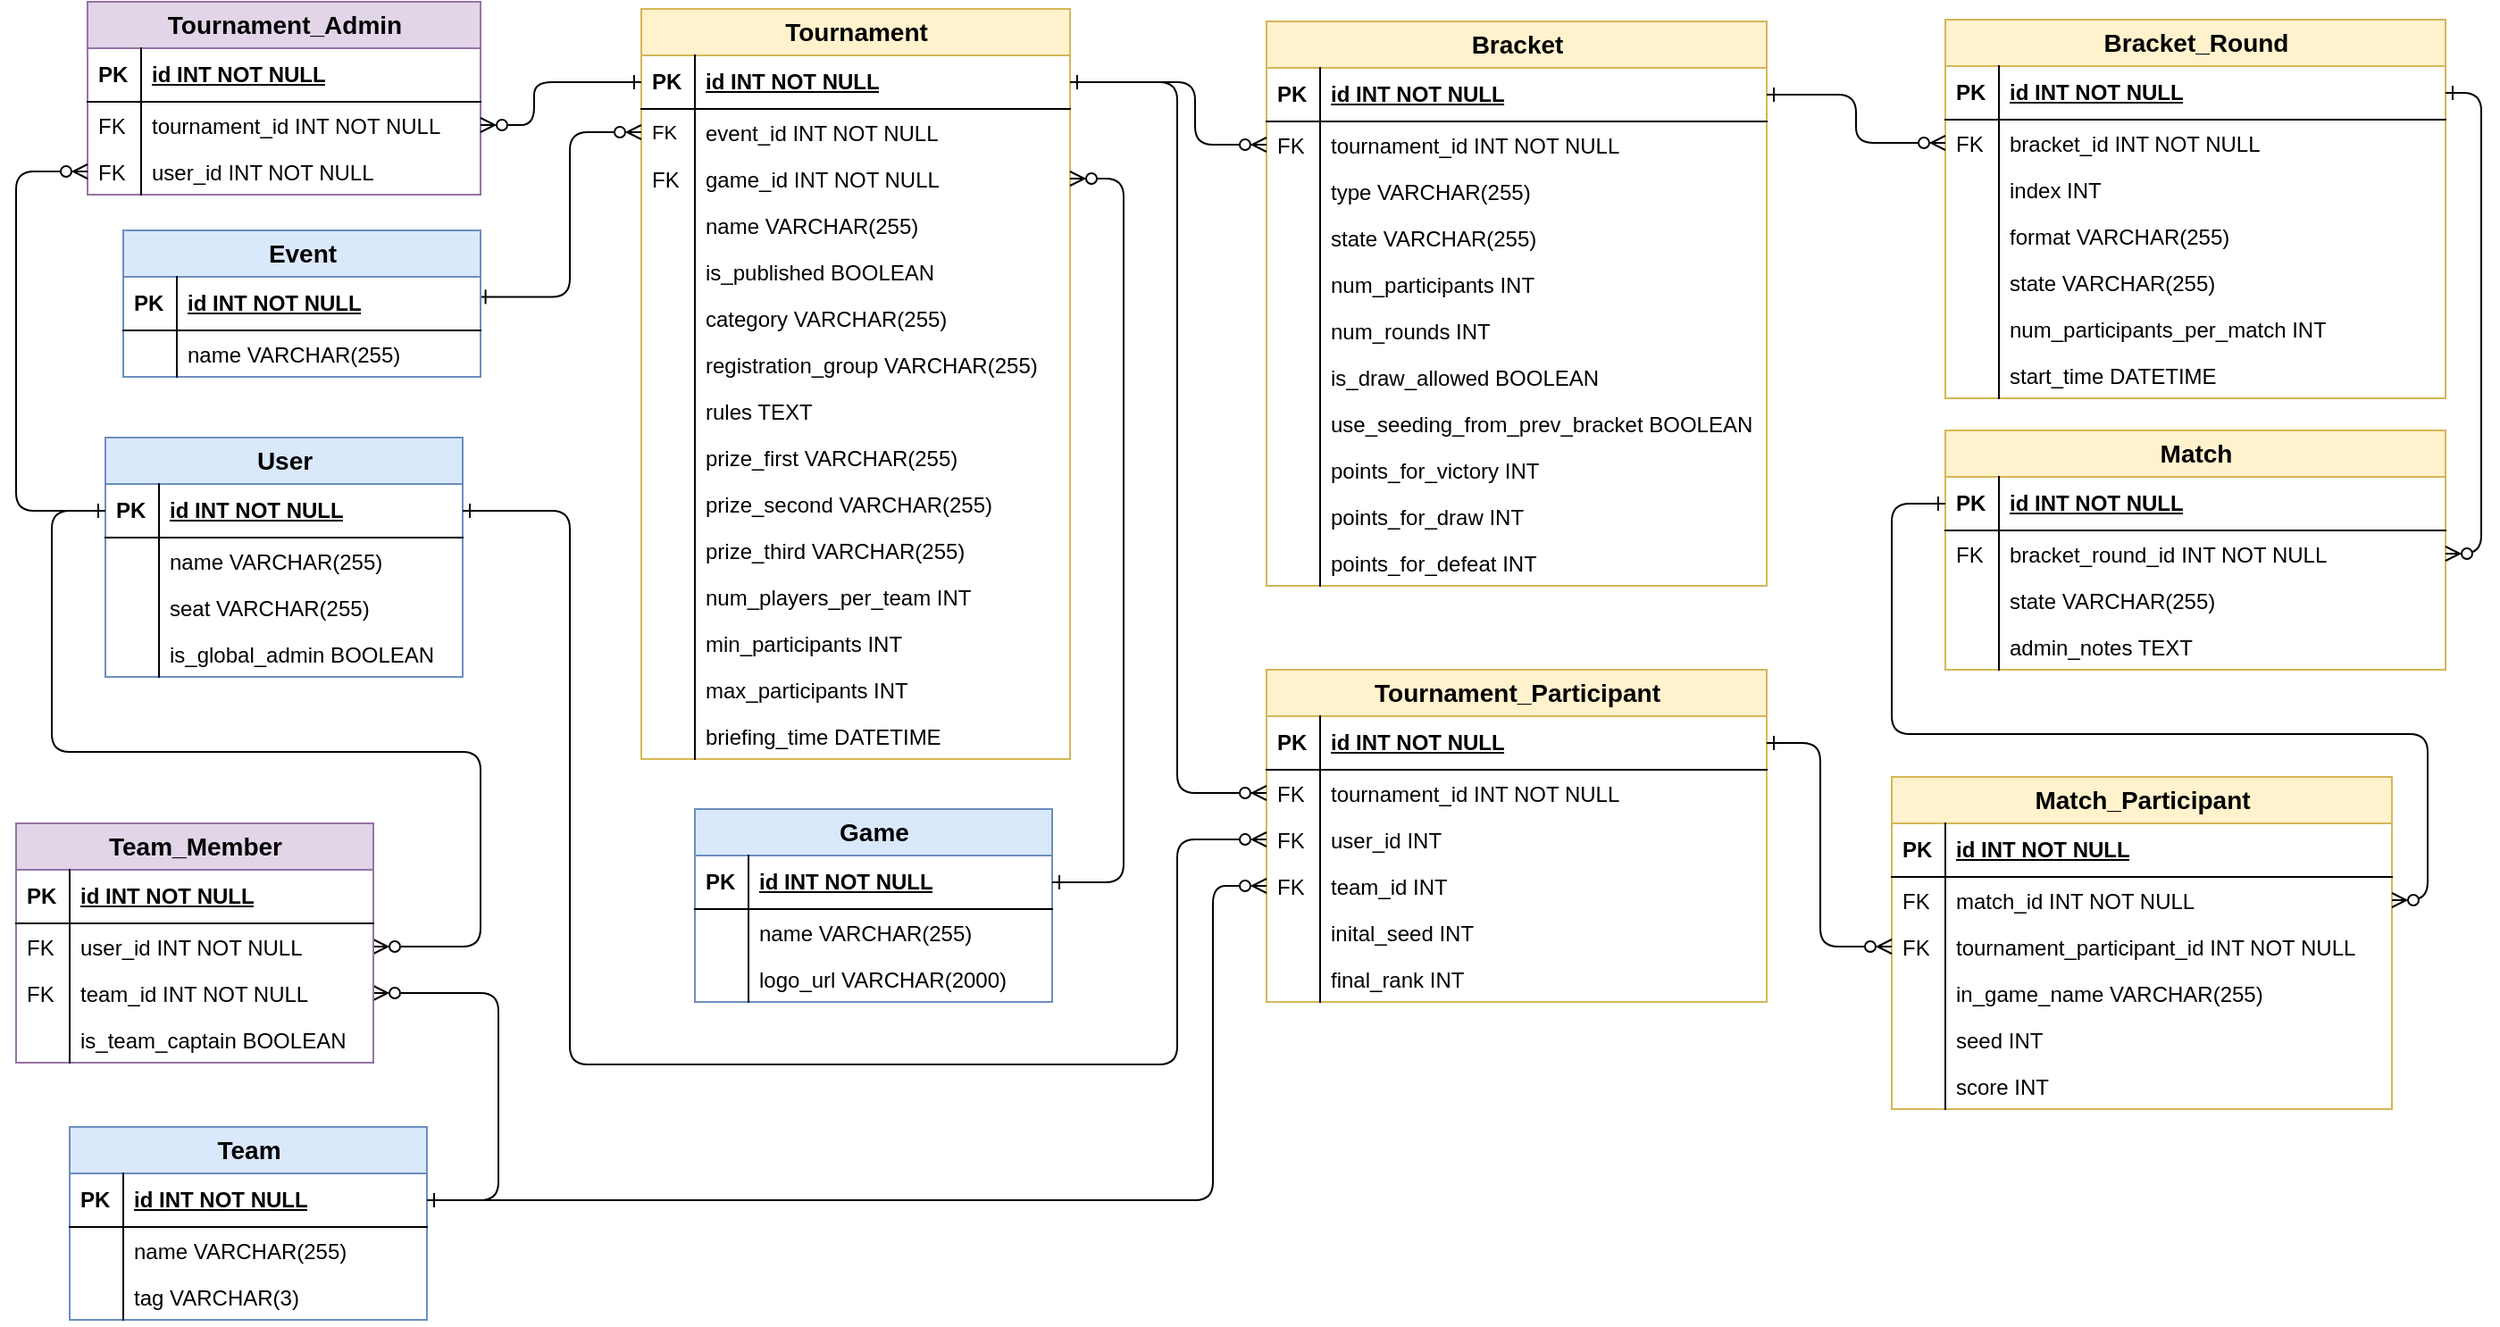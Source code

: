 <mxfile version="26.0.16">
  <diagram name="Page-1" id="e56a1550-8fbb-45ad-956c-1786394a9013">
    <mxGraphModel dx="2074" dy="1196" grid="1" gridSize="10" guides="1" tooltips="1" connect="1" arrows="1" fold="1" page="1" pageScale="1" pageWidth="1100" pageHeight="850" background="none" math="0" shadow="0">
      <root>
        <mxCell id="0" />
        <mxCell id="1" parent="0" />
        <mxCell id="2e49270ec7c68f3f-8" value="Tournament" style="swimlane;html=1;fontStyle=1;childLayout=stackLayout;horizontal=1;startSize=26;fillColor=#fff2cc;horizontalStack=0;resizeParent=1;resizeLast=0;collapsible=1;marginBottom=0;swimlaneFillColor=#ffffff;align=center;rounded=0;shadow=0;comic=0;labelBackgroundColor=none;strokeWidth=1;fontFamily=Helvetica;fontSize=14;swimlaneLine=1;strokeColor=#d6b656;" parent="1" vertex="1">
          <mxGeometry x="380" y="54" width="240" height="420" as="geometry" />
        </mxCell>
        <mxCell id="2e49270ec7c68f3f-9" value="id INT NOT NULL" style="shape=partialRectangle;top=0;left=0;right=0;bottom=1;html=1;align=left;verticalAlign=middle;fillColor=none;spacingLeft=34;spacingRight=4;whiteSpace=wrap;overflow=hidden;rotatable=0;points=[[0,0.5],[1,0.5]];portConstraint=eastwest;dropTarget=0;fontStyle=5;" parent="2e49270ec7c68f3f-8" vertex="1">
          <mxGeometry y="26" width="240" height="30" as="geometry" />
        </mxCell>
        <mxCell id="2e49270ec7c68f3f-10" value="PK" style="shape=partialRectangle;top=0;left=0;bottom=0;html=1;fillColor=none;align=left;verticalAlign=middle;spacingLeft=4;spacingRight=4;whiteSpace=wrap;overflow=hidden;rotatable=0;points=[];portConstraint=eastwest;part=1;fontStyle=1" parent="2e49270ec7c68f3f-9" vertex="1" connectable="0">
          <mxGeometry width="30" height="30" as="geometry" />
        </mxCell>
        <mxCell id="2e49270ec7c68f3f-11" value="event_id INT NOT NULL" style="shape=partialRectangle;top=0;left=0;right=0;bottom=0;html=1;align=left;verticalAlign=top;fillColor=none;spacingLeft=34;spacingRight=4;whiteSpace=wrap;overflow=hidden;rotatable=0;points=[[0,0.5],[1,0.5]];portConstraint=eastwest;dropTarget=0;" parent="2e49270ec7c68f3f-8" vertex="1">
          <mxGeometry y="56" width="240" height="26" as="geometry" />
        </mxCell>
        <mxCell id="2e49270ec7c68f3f-12" value="FK" style="shape=partialRectangle;top=0;left=0;bottom=0;html=1;fillColor=none;align=left;verticalAlign=top;spacingLeft=4;spacingRight=4;whiteSpace=wrap;overflow=hidden;rotatable=0;points=[];portConstraint=eastwest;part=1;fontSize=11;" parent="2e49270ec7c68f3f-11" vertex="1" connectable="0">
          <mxGeometry width="30" height="26" as="geometry" />
        </mxCell>
        <mxCell id="GfznosDIrA6VitvMywYo-1" value="game_id INT NOT NULL" style="shape=partialRectangle;top=0;left=0;right=0;bottom=0;html=1;align=left;verticalAlign=top;fillColor=none;spacingLeft=34;spacingRight=4;whiteSpace=wrap;overflow=hidden;rotatable=0;points=[[0,0.5],[1,0.5]];portConstraint=eastwest;dropTarget=0;" vertex="1" parent="2e49270ec7c68f3f-8">
          <mxGeometry y="82" width="240" height="26" as="geometry" />
        </mxCell>
        <mxCell id="GfznosDIrA6VitvMywYo-2" value="FK" style="shape=partialRectangle;top=0;left=0;bottom=0;html=1;fillColor=none;align=left;verticalAlign=top;spacingLeft=4;spacingRight=4;whiteSpace=wrap;overflow=hidden;rotatable=0;points=[];portConstraint=eastwest;part=1;" vertex="1" connectable="0" parent="GfznosDIrA6VitvMywYo-1">
          <mxGeometry width="30" height="26" as="geometry" />
        </mxCell>
        <mxCell id="2e49270ec7c68f3f-13" value="name VARCHAR(255)" style="shape=partialRectangle;top=0;left=0;right=0;bottom=0;html=1;align=left;verticalAlign=top;fillColor=none;spacingLeft=34;spacingRight=4;whiteSpace=wrap;overflow=hidden;rotatable=0;points=[[0,0.5],[1,0.5]];portConstraint=eastwest;dropTarget=0;" parent="2e49270ec7c68f3f-8" vertex="1">
          <mxGeometry y="108" width="240" height="26" as="geometry" />
        </mxCell>
        <mxCell id="2e49270ec7c68f3f-14" value="" style="shape=partialRectangle;top=0;left=0;bottom=0;html=1;fillColor=none;align=left;verticalAlign=top;spacingLeft=4;spacingRight=4;whiteSpace=wrap;overflow=hidden;rotatable=0;points=[];portConstraint=eastwest;part=1;" parent="2e49270ec7c68f3f-13" vertex="1" connectable="0">
          <mxGeometry width="30" height="26" as="geometry" />
        </mxCell>
        <mxCell id="1b3fJF-gSyfchCHvtLFy-34" value="is_published BOOLEAN" style="shape=partialRectangle;top=0;left=0;right=0;bottom=0;html=1;align=left;verticalAlign=top;fillColor=none;spacingLeft=34;spacingRight=4;whiteSpace=wrap;overflow=hidden;rotatable=0;points=[[0,0.5],[1,0.5]];portConstraint=eastwest;dropTarget=0;" parent="2e49270ec7c68f3f-8" vertex="1">
          <mxGeometry y="134" width="240" height="26" as="geometry" />
        </mxCell>
        <mxCell id="1b3fJF-gSyfchCHvtLFy-35" value="" style="shape=partialRectangle;top=0;left=0;bottom=0;html=1;fillColor=none;align=left;verticalAlign=top;spacingLeft=4;spacingRight=4;whiteSpace=wrap;overflow=hidden;rotatable=0;points=[];portConstraint=eastwest;part=1;" parent="1b3fJF-gSyfchCHvtLFy-34" vertex="1" connectable="0">
          <mxGeometry width="30" height="26" as="geometry" />
        </mxCell>
        <mxCell id="2e49270ec7c68f3f-15" value="category VARCHAR(255)" style="shape=partialRectangle;top=0;left=0;right=0;bottom=0;html=1;align=left;verticalAlign=top;fillColor=none;spacingLeft=34;spacingRight=4;whiteSpace=wrap;overflow=hidden;rotatable=0;points=[[0,0.5],[1,0.5]];portConstraint=eastwest;dropTarget=0;" parent="2e49270ec7c68f3f-8" vertex="1">
          <mxGeometry y="160" width="240" height="26" as="geometry" />
        </mxCell>
        <mxCell id="2e49270ec7c68f3f-16" value="" style="shape=partialRectangle;top=0;left=0;bottom=0;html=1;fillColor=none;align=left;verticalAlign=top;spacingLeft=4;spacingRight=4;whiteSpace=wrap;overflow=hidden;rotatable=0;points=[];portConstraint=eastwest;part=1;" parent="2e49270ec7c68f3f-15" vertex="1" connectable="0">
          <mxGeometry width="30" height="26" as="geometry" />
        </mxCell>
        <mxCell id="1b3fJF-gSyfchCHvtLFy-36" value="registration_group VARCHAR(255)" style="shape=partialRectangle;top=0;left=0;right=0;bottom=0;html=1;align=left;verticalAlign=top;fillColor=none;spacingLeft=34;spacingRight=4;whiteSpace=wrap;overflow=hidden;rotatable=0;points=[[0,0.5],[1,0.5]];portConstraint=eastwest;dropTarget=0;" parent="2e49270ec7c68f3f-8" vertex="1">
          <mxGeometry y="186" width="240" height="26" as="geometry" />
        </mxCell>
        <mxCell id="1b3fJF-gSyfchCHvtLFy-37" value="" style="shape=partialRectangle;top=0;left=0;bottom=0;html=1;fillColor=none;align=left;verticalAlign=top;spacingLeft=4;spacingRight=4;whiteSpace=wrap;overflow=hidden;rotatable=0;points=[];portConstraint=eastwest;part=1;" parent="1b3fJF-gSyfchCHvtLFy-36" vertex="1" connectable="0">
          <mxGeometry width="30" height="26" as="geometry" />
        </mxCell>
        <mxCell id="fRaRHM7b2rhpV97zPJQO-42" value="rules TEXT" style="shape=partialRectangle;top=0;left=0;right=0;bottom=0;html=1;align=left;verticalAlign=top;fillColor=none;spacingLeft=34;spacingRight=4;whiteSpace=wrap;overflow=hidden;rotatable=0;points=[[0,0.5],[1,0.5]];portConstraint=eastwest;dropTarget=0;" parent="2e49270ec7c68f3f-8" vertex="1">
          <mxGeometry y="212" width="240" height="26" as="geometry" />
        </mxCell>
        <mxCell id="fRaRHM7b2rhpV97zPJQO-43" value="" style="shape=partialRectangle;top=0;left=0;bottom=0;html=1;fillColor=none;align=left;verticalAlign=top;spacingLeft=4;spacingRight=4;whiteSpace=wrap;overflow=hidden;rotatable=0;points=[];portConstraint=eastwest;part=1;" parent="fRaRHM7b2rhpV97zPJQO-42" vertex="1" connectable="0">
          <mxGeometry width="30" height="26" as="geometry" />
        </mxCell>
        <mxCell id="fRaRHM7b2rhpV97zPJQO-53" value="prize_first VARCHAR(255)" style="shape=partialRectangle;top=0;left=0;right=0;bottom=0;html=1;align=left;verticalAlign=top;fillColor=none;spacingLeft=34;spacingRight=4;whiteSpace=wrap;overflow=hidden;rotatable=0;points=[[0,0.5],[1,0.5]];portConstraint=eastwest;dropTarget=0;" parent="2e49270ec7c68f3f-8" vertex="1">
          <mxGeometry y="238" width="240" height="26" as="geometry" />
        </mxCell>
        <mxCell id="fRaRHM7b2rhpV97zPJQO-54" value="" style="shape=partialRectangle;top=0;left=0;bottom=0;html=1;fillColor=none;align=left;verticalAlign=top;spacingLeft=4;spacingRight=4;whiteSpace=wrap;overflow=hidden;rotatable=0;points=[];portConstraint=eastwest;part=1;fontSize=11;" parent="fRaRHM7b2rhpV97zPJQO-53" vertex="1" connectable="0">
          <mxGeometry width="30" height="26" as="geometry" />
        </mxCell>
        <mxCell id="2e49270ec7c68f3f-17" value="prize_second VARCHAR(255)" style="shape=partialRectangle;top=0;left=0;right=0;bottom=0;html=1;align=left;verticalAlign=top;fillColor=none;spacingLeft=34;spacingRight=4;whiteSpace=wrap;overflow=hidden;rotatable=0;points=[[0,0.5],[1,0.5]];portConstraint=eastwest;dropTarget=0;" parent="2e49270ec7c68f3f-8" vertex="1">
          <mxGeometry y="264" width="240" height="26" as="geometry" />
        </mxCell>
        <mxCell id="2e49270ec7c68f3f-18" value="" style="shape=partialRectangle;top=0;left=0;bottom=0;html=1;fillColor=none;align=left;verticalAlign=top;spacingLeft=4;spacingRight=4;whiteSpace=wrap;overflow=hidden;rotatable=0;points=[];portConstraint=eastwest;part=1;" parent="2e49270ec7c68f3f-17" vertex="1" connectable="0">
          <mxGeometry width="30" height="26" as="geometry" />
        </mxCell>
        <mxCell id="8nVqn9F7mRkCLRHkXSz2-2" value="prize_third VARCHAR(255)" style="shape=partialRectangle;top=0;left=0;right=0;bottom=0;html=1;align=left;verticalAlign=top;fillColor=none;spacingLeft=34;spacingRight=4;whiteSpace=wrap;overflow=hidden;rotatable=0;points=[[0,0.5],[1,0.5]];portConstraint=eastwest;dropTarget=0;" parent="2e49270ec7c68f3f-8" vertex="1">
          <mxGeometry y="290" width="240" height="26" as="geometry" />
        </mxCell>
        <mxCell id="8nVqn9F7mRkCLRHkXSz2-3" value="" style="shape=partialRectangle;top=0;left=0;bottom=0;html=1;fillColor=none;align=left;verticalAlign=top;spacingLeft=4;spacingRight=4;whiteSpace=wrap;overflow=hidden;rotatable=0;points=[];portConstraint=eastwest;part=1;" parent="8nVqn9F7mRkCLRHkXSz2-2" vertex="1" connectable="0">
          <mxGeometry width="30" height="26" as="geometry" />
        </mxCell>
        <mxCell id="8nVqn9F7mRkCLRHkXSz2-4" value="num_players_per_team INT" style="shape=partialRectangle;top=0;left=0;right=0;bottom=0;html=1;align=left;verticalAlign=top;fillColor=none;spacingLeft=34;spacingRight=4;whiteSpace=wrap;overflow=hidden;rotatable=0;points=[[0,0.5],[1,0.5]];portConstraint=eastwest;dropTarget=0;" parent="2e49270ec7c68f3f-8" vertex="1">
          <mxGeometry y="316" width="240" height="26" as="geometry" />
        </mxCell>
        <mxCell id="8nVqn9F7mRkCLRHkXSz2-5" value="" style="shape=partialRectangle;top=0;left=0;bottom=0;html=1;fillColor=none;align=left;verticalAlign=top;spacingLeft=4;spacingRight=4;whiteSpace=wrap;overflow=hidden;rotatable=0;points=[];portConstraint=eastwest;part=1;" parent="8nVqn9F7mRkCLRHkXSz2-4" vertex="1" connectable="0">
          <mxGeometry width="30" height="26" as="geometry" />
        </mxCell>
        <mxCell id="8nVqn9F7mRkCLRHkXSz2-6" value="min_participants INT" style="shape=partialRectangle;top=0;left=0;right=0;bottom=0;html=1;align=left;verticalAlign=top;fillColor=none;spacingLeft=34;spacingRight=4;whiteSpace=wrap;overflow=hidden;rotatable=0;points=[[0,0.5],[1,0.5]];portConstraint=eastwest;dropTarget=0;" parent="2e49270ec7c68f3f-8" vertex="1">
          <mxGeometry y="342" width="240" height="26" as="geometry" />
        </mxCell>
        <mxCell id="8nVqn9F7mRkCLRHkXSz2-7" value="" style="shape=partialRectangle;top=0;left=0;bottom=0;html=1;fillColor=none;align=left;verticalAlign=top;spacingLeft=4;spacingRight=4;whiteSpace=wrap;overflow=hidden;rotatable=0;points=[];portConstraint=eastwest;part=1;" parent="8nVqn9F7mRkCLRHkXSz2-6" vertex="1" connectable="0">
          <mxGeometry width="30" height="26" as="geometry" />
        </mxCell>
        <mxCell id="8nVqn9F7mRkCLRHkXSz2-8" value="max_participants INT" style="shape=partialRectangle;top=0;left=0;right=0;bottom=0;html=1;align=left;verticalAlign=top;fillColor=none;spacingLeft=34;spacingRight=4;whiteSpace=wrap;overflow=hidden;rotatable=0;points=[[0,0.5],[1,0.5]];portConstraint=eastwest;dropTarget=0;" parent="2e49270ec7c68f3f-8" vertex="1">
          <mxGeometry y="368" width="240" height="26" as="geometry" />
        </mxCell>
        <mxCell id="8nVqn9F7mRkCLRHkXSz2-9" value="" style="shape=partialRectangle;top=0;left=0;bottom=0;html=1;fillColor=none;align=left;verticalAlign=top;spacingLeft=4;spacingRight=4;whiteSpace=wrap;overflow=hidden;rotatable=0;points=[];portConstraint=eastwest;part=1;" parent="8nVqn9F7mRkCLRHkXSz2-8" vertex="1" connectable="0">
          <mxGeometry width="30" height="26" as="geometry" />
        </mxCell>
        <mxCell id="1b3fJF-gSyfchCHvtLFy-38" value="briefing_time DATETIME" style="shape=partialRectangle;top=0;left=0;right=0;bottom=0;html=1;align=left;verticalAlign=top;fillColor=none;spacingLeft=34;spacingRight=4;whiteSpace=wrap;overflow=hidden;rotatable=0;points=[[0,0.5],[1,0.5]];portConstraint=eastwest;dropTarget=0;" parent="2e49270ec7c68f3f-8" vertex="1">
          <mxGeometry y="394" width="240" height="26" as="geometry" />
        </mxCell>
        <mxCell id="1b3fJF-gSyfchCHvtLFy-39" value="" style="shape=partialRectangle;top=0;left=0;bottom=0;html=1;fillColor=none;align=left;verticalAlign=top;spacingLeft=4;spacingRight=4;whiteSpace=wrap;overflow=hidden;rotatable=0;points=[];portConstraint=eastwest;part=1;" parent="1b3fJF-gSyfchCHvtLFy-38" vertex="1" connectable="0">
          <mxGeometry width="30" height="26" as="geometry" />
        </mxCell>
        <mxCell id="2e49270ec7c68f3f-57" value="" style="edgeStyle=orthogonalEdgeStyle;html=1;endArrow=ERone;startArrow=ERzeroToMany;labelBackgroundColor=none;fontFamily=Verdana;fontSize=14;endFill=0;startFill=0;exitX=0;exitY=0.5;exitDx=0;exitDy=0;entryX=0.994;entryY=0.373;entryDx=0;entryDy=0;entryPerimeter=0;rounded=1;curved=0;" parent="1" source="2e49270ec7c68f3f-11" target="fRaRHM7b2rhpV97zPJQO-6" edge="1">
          <mxGeometry width="100" height="100" relative="1" as="geometry">
            <mxPoint x="460" y="151" as="sourcePoint" />
            <mxPoint x="300" y="120" as="targetPoint" />
            <Array as="points">
              <mxPoint x="340" y="123" />
              <mxPoint x="340" y="215" />
            </Array>
          </mxGeometry>
        </mxCell>
        <mxCell id="fRaRHM7b2rhpV97zPJQO-5" value="Event" style="swimlane;html=1;fontStyle=1;childLayout=stackLayout;horizontal=1;startSize=26;fillColor=#dae8fc;horizontalStack=0;resizeParent=1;resizeLast=0;collapsible=1;marginBottom=0;swimlaneFillColor=#ffffff;align=center;rounded=0;shadow=0;comic=0;labelBackgroundColor=none;strokeWidth=1;fontFamily=Helvetica;fontSize=14;strokeColor=#6c8ebf;" parent="1" vertex="1">
          <mxGeometry x="90" y="178" width="200" height="82" as="geometry" />
        </mxCell>
        <mxCell id="fRaRHM7b2rhpV97zPJQO-6" value="id INT NOT NULL" style="shape=partialRectangle;top=0;left=0;right=0;bottom=1;html=1;align=left;verticalAlign=middle;fillColor=none;spacingLeft=34;spacingRight=4;whiteSpace=wrap;overflow=hidden;rotatable=0;points=[[0,0.5],[1,0.5]];portConstraint=eastwest;dropTarget=0;fontStyle=5;" parent="fRaRHM7b2rhpV97zPJQO-5" vertex="1">
          <mxGeometry y="26" width="200" height="30" as="geometry" />
        </mxCell>
        <mxCell id="fRaRHM7b2rhpV97zPJQO-7" value="&lt;b&gt;PK&lt;/b&gt;" style="shape=partialRectangle;top=0;left=0;bottom=0;html=1;fillColor=none;align=left;verticalAlign=middle;spacingLeft=4;spacingRight=4;whiteSpace=wrap;overflow=hidden;rotatable=0;points=[];portConstraint=eastwest;part=1;" parent="fRaRHM7b2rhpV97zPJQO-6" vertex="1" connectable="0">
          <mxGeometry width="30" height="30" as="geometry" />
        </mxCell>
        <mxCell id="fRaRHM7b2rhpV97zPJQO-8" value="name VARCHAR(255)" style="shape=partialRectangle;top=0;left=0;right=0;bottom=0;html=1;align=left;verticalAlign=top;fillColor=none;spacingLeft=34;spacingRight=4;whiteSpace=wrap;overflow=hidden;rotatable=0;points=[[0,0.5],[1,0.5]];portConstraint=eastwest;dropTarget=0;" parent="fRaRHM7b2rhpV97zPJQO-5" vertex="1">
          <mxGeometry y="56" width="200" height="26" as="geometry" />
        </mxCell>
        <mxCell id="fRaRHM7b2rhpV97zPJQO-9" value="" style="shape=partialRectangle;top=0;left=0;bottom=0;html=1;fillColor=none;align=left;verticalAlign=top;spacingLeft=4;spacingRight=4;whiteSpace=wrap;overflow=hidden;rotatable=0;points=[];portConstraint=eastwest;part=1;" parent="fRaRHM7b2rhpV97zPJQO-8" vertex="1" connectable="0">
          <mxGeometry width="30" height="26" as="geometry" />
        </mxCell>
        <mxCell id="fRaRHM7b2rhpV97zPJQO-57" value="Bracket" style="swimlane;html=1;fontStyle=1;childLayout=stackLayout;horizontal=1;startSize=26;fillColor=#fff2cc;horizontalStack=0;resizeParent=1;resizeLast=0;collapsible=1;marginBottom=0;swimlaneFillColor=#ffffff;align=center;rounded=0;shadow=0;comic=0;labelBackgroundColor=none;strokeWidth=1;fontFamily=Helvetica;fontSize=14;strokeColor=#d6b656;" parent="1" vertex="1">
          <mxGeometry x="730" y="61" width="280" height="316" as="geometry" />
        </mxCell>
        <mxCell id="fRaRHM7b2rhpV97zPJQO-58" value="id INT NOT NULL" style="shape=partialRectangle;top=0;left=0;right=0;bottom=1;html=1;align=left;verticalAlign=middle;fillColor=none;spacingLeft=34;spacingRight=4;whiteSpace=wrap;overflow=hidden;rotatable=0;points=[[0,0.5],[1,0.5]];portConstraint=eastwest;dropTarget=0;fontStyle=5;" parent="fRaRHM7b2rhpV97zPJQO-57" vertex="1">
          <mxGeometry y="26" width="280" height="30" as="geometry" />
        </mxCell>
        <mxCell id="fRaRHM7b2rhpV97zPJQO-59" value="&lt;b&gt;PK&lt;/b&gt;" style="shape=partialRectangle;top=0;left=0;bottom=0;html=1;fillColor=none;align=left;verticalAlign=middle;spacingLeft=4;spacingRight=4;whiteSpace=wrap;overflow=hidden;rotatable=0;points=[];portConstraint=eastwest;part=1;" parent="fRaRHM7b2rhpV97zPJQO-58" vertex="1" connectable="0">
          <mxGeometry width="30" height="30" as="geometry" />
        </mxCell>
        <mxCell id="fRaRHM7b2rhpV97zPJQO-60" value="tournament_id INT NOT NULL" style="shape=partialRectangle;top=0;left=0;right=0;bottom=0;html=1;align=left;verticalAlign=top;fillColor=none;spacingLeft=34;spacingRight=4;whiteSpace=wrap;overflow=hidden;rotatable=0;points=[[0,0.5],[1,0.5]];portConstraint=eastwest;dropTarget=0;" parent="fRaRHM7b2rhpV97zPJQO-57" vertex="1">
          <mxGeometry y="56" width="280" height="26" as="geometry" />
        </mxCell>
        <mxCell id="fRaRHM7b2rhpV97zPJQO-61" value="FK" style="shape=partialRectangle;top=0;left=0;bottom=0;html=1;fillColor=none;align=left;verticalAlign=top;spacingLeft=4;spacingRight=4;whiteSpace=wrap;overflow=hidden;rotatable=0;points=[];portConstraint=eastwest;part=1;" parent="fRaRHM7b2rhpV97zPJQO-60" vertex="1" connectable="0">
          <mxGeometry width="30" height="26" as="geometry" />
        </mxCell>
        <mxCell id="fRaRHM7b2rhpV97zPJQO-62" value="type VARCHAR(255)" style="shape=partialRectangle;top=0;left=0;right=0;bottom=0;html=1;align=left;verticalAlign=top;fillColor=none;spacingLeft=34;spacingRight=4;whiteSpace=wrap;overflow=hidden;rotatable=0;points=[[0,0.5],[1,0.5]];portConstraint=eastwest;dropTarget=0;" parent="fRaRHM7b2rhpV97zPJQO-57" vertex="1">
          <mxGeometry y="82" width="280" height="26" as="geometry" />
        </mxCell>
        <mxCell id="fRaRHM7b2rhpV97zPJQO-63" value="" style="shape=partialRectangle;top=0;left=0;bottom=0;html=1;fillColor=none;align=left;verticalAlign=top;spacingLeft=4;spacingRight=4;whiteSpace=wrap;overflow=hidden;rotatable=0;points=[];portConstraint=eastwest;part=1;" parent="fRaRHM7b2rhpV97zPJQO-62" vertex="1" connectable="0">
          <mxGeometry width="30" height="26" as="geometry" />
        </mxCell>
        <mxCell id="8nVqn9F7mRkCLRHkXSz2-12" value="state VARCHAR(255)" style="shape=partialRectangle;top=0;left=0;right=0;bottom=0;html=1;align=left;verticalAlign=top;fillColor=none;spacingLeft=34;spacingRight=4;whiteSpace=wrap;overflow=hidden;rotatable=0;points=[[0,0.5],[1,0.5]];portConstraint=eastwest;dropTarget=0;" parent="fRaRHM7b2rhpV97zPJQO-57" vertex="1">
          <mxGeometry y="108" width="280" height="26" as="geometry" />
        </mxCell>
        <mxCell id="8nVqn9F7mRkCLRHkXSz2-13" value="" style="shape=partialRectangle;top=0;left=0;bottom=0;html=1;fillColor=none;align=left;verticalAlign=top;spacingLeft=4;spacingRight=4;whiteSpace=wrap;overflow=hidden;rotatable=0;points=[];portConstraint=eastwest;part=1;" parent="8nVqn9F7mRkCLRHkXSz2-12" vertex="1" connectable="0">
          <mxGeometry width="30" height="26" as="geometry" />
        </mxCell>
        <mxCell id="8nVqn9F7mRkCLRHkXSz2-10" value="num_participants INT" style="shape=partialRectangle;top=0;left=0;right=0;bottom=0;html=1;align=left;verticalAlign=top;fillColor=none;spacingLeft=34;spacingRight=4;whiteSpace=wrap;overflow=hidden;rotatable=0;points=[[0,0.5],[1,0.5]];portConstraint=eastwest;dropTarget=0;" parent="fRaRHM7b2rhpV97zPJQO-57" vertex="1">
          <mxGeometry y="134" width="280" height="26" as="geometry" />
        </mxCell>
        <mxCell id="8nVqn9F7mRkCLRHkXSz2-11" value="" style="shape=partialRectangle;top=0;left=0;bottom=0;html=1;fillColor=none;align=left;verticalAlign=top;spacingLeft=4;spacingRight=4;whiteSpace=wrap;overflow=hidden;rotatable=0;points=[];portConstraint=eastwest;part=1;" parent="8nVqn9F7mRkCLRHkXSz2-10" vertex="1" connectable="0">
          <mxGeometry width="30" height="26" as="geometry" />
        </mxCell>
        <mxCell id="8nVqn9F7mRkCLRHkXSz2-14" value="num_rounds INT" style="shape=partialRectangle;top=0;left=0;right=0;bottom=0;html=1;align=left;verticalAlign=top;fillColor=none;spacingLeft=34;spacingRight=4;whiteSpace=wrap;overflow=hidden;rotatable=0;points=[[0,0.5],[1,0.5]];portConstraint=eastwest;dropTarget=0;" parent="fRaRHM7b2rhpV97zPJQO-57" vertex="1">
          <mxGeometry y="160" width="280" height="26" as="geometry" />
        </mxCell>
        <mxCell id="8nVqn9F7mRkCLRHkXSz2-15" value="" style="shape=partialRectangle;top=0;left=0;bottom=0;html=1;fillColor=none;align=left;verticalAlign=top;spacingLeft=4;spacingRight=4;whiteSpace=wrap;overflow=hidden;rotatable=0;points=[];portConstraint=eastwest;part=1;" parent="8nVqn9F7mRkCLRHkXSz2-14" vertex="1" connectable="0">
          <mxGeometry width="30" height="26" as="geometry" />
        </mxCell>
        <mxCell id="8nVqn9F7mRkCLRHkXSz2-16" value="is_draw_allowed BOOLEAN" style="shape=partialRectangle;top=0;left=0;right=0;bottom=0;html=1;align=left;verticalAlign=top;fillColor=none;spacingLeft=34;spacingRight=4;whiteSpace=wrap;overflow=hidden;rotatable=0;points=[[0,0.5],[1,0.5]];portConstraint=eastwest;dropTarget=0;" parent="fRaRHM7b2rhpV97zPJQO-57" vertex="1">
          <mxGeometry y="186" width="280" height="26" as="geometry" />
        </mxCell>
        <mxCell id="8nVqn9F7mRkCLRHkXSz2-17" value="" style="shape=partialRectangle;top=0;left=0;bottom=0;html=1;fillColor=none;align=left;verticalAlign=top;spacingLeft=4;spacingRight=4;whiteSpace=wrap;overflow=hidden;rotatable=0;points=[];portConstraint=eastwest;part=1;" parent="8nVqn9F7mRkCLRHkXSz2-16" vertex="1" connectable="0">
          <mxGeometry width="30" height="26" as="geometry" />
        </mxCell>
        <mxCell id="8nVqn9F7mRkCLRHkXSz2-18" value="use_seeding_from_prev_bracket BOOLEAN" style="shape=partialRectangle;top=0;left=0;right=0;bottom=0;html=1;align=left;verticalAlign=top;fillColor=none;spacingLeft=34;spacingRight=4;whiteSpace=wrap;overflow=hidden;rotatable=0;points=[[0,0.5],[1,0.5]];portConstraint=eastwest;dropTarget=0;" parent="fRaRHM7b2rhpV97zPJQO-57" vertex="1">
          <mxGeometry y="212" width="280" height="26" as="geometry" />
        </mxCell>
        <mxCell id="8nVqn9F7mRkCLRHkXSz2-19" value="" style="shape=partialRectangle;top=0;left=0;bottom=0;html=1;fillColor=none;align=left;verticalAlign=top;spacingLeft=4;spacingRight=4;whiteSpace=wrap;overflow=hidden;rotatable=0;points=[];portConstraint=eastwest;part=1;" parent="8nVqn9F7mRkCLRHkXSz2-18" vertex="1" connectable="0">
          <mxGeometry width="30" height="26" as="geometry" />
        </mxCell>
        <mxCell id="8nVqn9F7mRkCLRHkXSz2-20" value="points_for_victory INT" style="shape=partialRectangle;top=0;left=0;right=0;bottom=0;html=1;align=left;verticalAlign=top;fillColor=none;spacingLeft=34;spacingRight=4;whiteSpace=wrap;overflow=hidden;rotatable=0;points=[[0,0.5],[1,0.5]];portConstraint=eastwest;dropTarget=0;" parent="fRaRHM7b2rhpV97zPJQO-57" vertex="1">
          <mxGeometry y="238" width="280" height="26" as="geometry" />
        </mxCell>
        <mxCell id="8nVqn9F7mRkCLRHkXSz2-21" value="" style="shape=partialRectangle;top=0;left=0;bottom=0;html=1;fillColor=none;align=left;verticalAlign=top;spacingLeft=4;spacingRight=4;whiteSpace=wrap;overflow=hidden;rotatable=0;points=[];portConstraint=eastwest;part=1;" parent="8nVqn9F7mRkCLRHkXSz2-20" vertex="1" connectable="0">
          <mxGeometry width="30" height="26" as="geometry" />
        </mxCell>
        <mxCell id="8nVqn9F7mRkCLRHkXSz2-22" value="points_for_draw INT" style="shape=partialRectangle;top=0;left=0;right=0;bottom=0;html=1;align=left;verticalAlign=top;fillColor=none;spacingLeft=34;spacingRight=4;whiteSpace=wrap;overflow=hidden;rotatable=0;points=[[0,0.5],[1,0.5]];portConstraint=eastwest;dropTarget=0;" parent="fRaRHM7b2rhpV97zPJQO-57" vertex="1">
          <mxGeometry y="264" width="280" height="26" as="geometry" />
        </mxCell>
        <mxCell id="8nVqn9F7mRkCLRHkXSz2-23" value="" style="shape=partialRectangle;top=0;left=0;bottom=0;html=1;fillColor=none;align=left;verticalAlign=top;spacingLeft=4;spacingRight=4;whiteSpace=wrap;overflow=hidden;rotatable=0;points=[];portConstraint=eastwest;part=1;" parent="8nVqn9F7mRkCLRHkXSz2-22" vertex="1" connectable="0">
          <mxGeometry width="30" height="26" as="geometry" />
        </mxCell>
        <mxCell id="8nVqn9F7mRkCLRHkXSz2-24" value="points_for_defeat INT" style="shape=partialRectangle;top=0;left=0;right=0;bottom=0;html=1;align=left;verticalAlign=top;fillColor=none;spacingLeft=34;spacingRight=4;whiteSpace=wrap;overflow=hidden;rotatable=0;points=[[0,0.5],[1,0.5]];portConstraint=eastwest;dropTarget=0;" parent="fRaRHM7b2rhpV97zPJQO-57" vertex="1">
          <mxGeometry y="290" width="280" height="26" as="geometry" />
        </mxCell>
        <mxCell id="8nVqn9F7mRkCLRHkXSz2-25" value="" style="shape=partialRectangle;top=0;left=0;bottom=0;html=1;fillColor=none;align=left;verticalAlign=top;spacingLeft=4;spacingRight=4;whiteSpace=wrap;overflow=hidden;rotatable=0;points=[];portConstraint=eastwest;part=1;" parent="8nVqn9F7mRkCLRHkXSz2-24" vertex="1" connectable="0">
          <mxGeometry width="30" height="26" as="geometry" />
        </mxCell>
        <mxCell id="fRaRHM7b2rhpV97zPJQO-129" value="" style="edgeStyle=orthogonalEdgeStyle;html=1;endArrow=ERzeroToMany;startArrow=ERone;labelBackgroundColor=none;fontFamily=Verdana;fontSize=14;startFill=0;exitX=1;exitY=0.5;exitDx=0;exitDy=0;entryX=0;entryY=0.5;entryDx=0;entryDy=0;" parent="1" source="2e49270ec7c68f3f-9" target="fRaRHM7b2rhpV97zPJQO-60" edge="1">
          <mxGeometry width="100" height="100" relative="1" as="geometry">
            <mxPoint x="1070" y="380" as="sourcePoint" />
            <mxPoint x="830" y="850" as="targetPoint" />
            <Array as="points">
              <mxPoint x="690" y="95" />
              <mxPoint x="690" y="130" />
            </Array>
          </mxGeometry>
        </mxCell>
        <mxCell id="8nVqn9F7mRkCLRHkXSz2-26" value="Bracket_Round" style="swimlane;html=1;fontStyle=1;childLayout=stackLayout;horizontal=1;startSize=26;fillColor=#fff2cc;horizontalStack=0;resizeParent=1;resizeLast=0;collapsible=1;marginBottom=0;swimlaneFillColor=#ffffff;align=center;rounded=0;shadow=0;comic=0;labelBackgroundColor=none;strokeWidth=1;fontFamily=Helvetica;fontSize=14;strokeColor=#d6b656;" parent="1" vertex="1">
          <mxGeometry x="1110" y="60" width="280" height="212" as="geometry" />
        </mxCell>
        <mxCell id="8nVqn9F7mRkCLRHkXSz2-27" value="id INT NOT NULL" style="shape=partialRectangle;top=0;left=0;right=0;bottom=1;html=1;align=left;verticalAlign=middle;fillColor=none;spacingLeft=34;spacingRight=4;whiteSpace=wrap;overflow=hidden;rotatable=0;points=[[0,0.5],[1,0.5]];portConstraint=eastwest;dropTarget=0;fontStyle=5;" parent="8nVqn9F7mRkCLRHkXSz2-26" vertex="1">
          <mxGeometry y="26" width="280" height="30" as="geometry" />
        </mxCell>
        <mxCell id="8nVqn9F7mRkCLRHkXSz2-28" value="&lt;b&gt;PK&lt;/b&gt;" style="shape=partialRectangle;top=0;left=0;bottom=0;html=1;fillColor=none;align=left;verticalAlign=middle;spacingLeft=4;spacingRight=4;whiteSpace=wrap;overflow=hidden;rotatable=0;points=[];portConstraint=eastwest;part=1;" parent="8nVqn9F7mRkCLRHkXSz2-27" vertex="1" connectable="0">
          <mxGeometry width="30" height="30" as="geometry" />
        </mxCell>
        <mxCell id="8nVqn9F7mRkCLRHkXSz2-29" value="bracket_id INT NOT NULL" style="shape=partialRectangle;top=0;left=0;right=0;bottom=0;html=1;align=left;verticalAlign=top;fillColor=none;spacingLeft=34;spacingRight=4;whiteSpace=wrap;overflow=hidden;rotatable=0;points=[[0,0.5],[1,0.5]];portConstraint=eastwest;dropTarget=0;" parent="8nVqn9F7mRkCLRHkXSz2-26" vertex="1">
          <mxGeometry y="56" width="280" height="26" as="geometry" />
        </mxCell>
        <mxCell id="8nVqn9F7mRkCLRHkXSz2-30" value="FK" style="shape=partialRectangle;top=0;left=0;bottom=0;html=1;fillColor=none;align=left;verticalAlign=top;spacingLeft=4;spacingRight=4;whiteSpace=wrap;overflow=hidden;rotatable=0;points=[];portConstraint=eastwest;part=1;" parent="8nVqn9F7mRkCLRHkXSz2-29" vertex="1" connectable="0">
          <mxGeometry width="30" height="26" as="geometry" />
        </mxCell>
        <mxCell id="8nVqn9F7mRkCLRHkXSz2-31" value="index INT" style="shape=partialRectangle;top=0;left=0;right=0;bottom=0;html=1;align=left;verticalAlign=top;fillColor=none;spacingLeft=34;spacingRight=4;whiteSpace=wrap;overflow=hidden;rotatable=0;points=[[0,0.5],[1,0.5]];portConstraint=eastwest;dropTarget=0;" parent="8nVqn9F7mRkCLRHkXSz2-26" vertex="1">
          <mxGeometry y="82" width="280" height="26" as="geometry" />
        </mxCell>
        <mxCell id="8nVqn9F7mRkCLRHkXSz2-32" value="" style="shape=partialRectangle;top=0;left=0;bottom=0;html=1;fillColor=none;align=left;verticalAlign=top;spacingLeft=4;spacingRight=4;whiteSpace=wrap;overflow=hidden;rotatable=0;points=[];portConstraint=eastwest;part=1;" parent="8nVqn9F7mRkCLRHkXSz2-31" vertex="1" connectable="0">
          <mxGeometry width="30" height="26" as="geometry" />
        </mxCell>
        <mxCell id="8nVqn9F7mRkCLRHkXSz2-33" value="format VARCHAR(255)" style="shape=partialRectangle;top=0;left=0;right=0;bottom=0;html=1;align=left;verticalAlign=top;fillColor=none;spacingLeft=34;spacingRight=4;whiteSpace=wrap;overflow=hidden;rotatable=0;points=[[0,0.5],[1,0.5]];portConstraint=eastwest;dropTarget=0;" parent="8nVqn9F7mRkCLRHkXSz2-26" vertex="1">
          <mxGeometry y="108" width="280" height="26" as="geometry" />
        </mxCell>
        <mxCell id="8nVqn9F7mRkCLRHkXSz2-34" value="" style="shape=partialRectangle;top=0;left=0;bottom=0;html=1;fillColor=none;align=left;verticalAlign=top;spacingLeft=4;spacingRight=4;whiteSpace=wrap;overflow=hidden;rotatable=0;points=[];portConstraint=eastwest;part=1;" parent="8nVqn9F7mRkCLRHkXSz2-33" vertex="1" connectable="0">
          <mxGeometry width="30" height="26" as="geometry" />
        </mxCell>
        <mxCell id="8nVqn9F7mRkCLRHkXSz2-39" value="state VARCHAR(255)" style="shape=partialRectangle;top=0;left=0;right=0;bottom=0;html=1;align=left;verticalAlign=top;fillColor=none;spacingLeft=34;spacingRight=4;whiteSpace=wrap;overflow=hidden;rotatable=0;points=[[0,0.5],[1,0.5]];portConstraint=eastwest;dropTarget=0;" parent="8nVqn9F7mRkCLRHkXSz2-26" vertex="1">
          <mxGeometry y="134" width="280" height="26" as="geometry" />
        </mxCell>
        <mxCell id="8nVqn9F7mRkCLRHkXSz2-40" value="" style="shape=partialRectangle;top=0;left=0;bottom=0;html=1;fillColor=none;align=left;verticalAlign=top;spacingLeft=4;spacingRight=4;whiteSpace=wrap;overflow=hidden;rotatable=0;points=[];portConstraint=eastwest;part=1;" parent="8nVqn9F7mRkCLRHkXSz2-39" vertex="1" connectable="0">
          <mxGeometry width="30" height="26" as="geometry" />
        </mxCell>
        <mxCell id="8nVqn9F7mRkCLRHkXSz2-35" value="num_participants_per_match INT" style="shape=partialRectangle;top=0;left=0;right=0;bottom=0;html=1;align=left;verticalAlign=top;fillColor=none;spacingLeft=34;spacingRight=4;whiteSpace=wrap;overflow=hidden;rotatable=0;points=[[0,0.5],[1,0.5]];portConstraint=eastwest;dropTarget=0;" parent="8nVqn9F7mRkCLRHkXSz2-26" vertex="1">
          <mxGeometry y="160" width="280" height="26" as="geometry" />
        </mxCell>
        <mxCell id="8nVqn9F7mRkCLRHkXSz2-36" value="" style="shape=partialRectangle;top=0;left=0;bottom=0;html=1;fillColor=none;align=left;verticalAlign=top;spacingLeft=4;spacingRight=4;whiteSpace=wrap;overflow=hidden;rotatable=0;points=[];portConstraint=eastwest;part=1;" parent="8nVqn9F7mRkCLRHkXSz2-35" vertex="1" connectable="0">
          <mxGeometry width="30" height="26" as="geometry" />
        </mxCell>
        <mxCell id="8nVqn9F7mRkCLRHkXSz2-37" value="start_time DATETIME" style="shape=partialRectangle;top=0;left=0;right=0;bottom=0;html=1;align=left;verticalAlign=top;fillColor=none;spacingLeft=34;spacingRight=4;whiteSpace=wrap;overflow=hidden;rotatable=0;points=[[0,0.5],[1,0.5]];portConstraint=eastwest;dropTarget=0;" parent="8nVqn9F7mRkCLRHkXSz2-26" vertex="1">
          <mxGeometry y="186" width="280" height="26" as="geometry" />
        </mxCell>
        <mxCell id="8nVqn9F7mRkCLRHkXSz2-38" value="" style="shape=partialRectangle;top=0;left=0;bottom=0;html=1;fillColor=none;align=left;verticalAlign=top;spacingLeft=4;spacingRight=4;whiteSpace=wrap;overflow=hidden;rotatable=0;points=[];portConstraint=eastwest;part=1;" parent="8nVqn9F7mRkCLRHkXSz2-37" vertex="1" connectable="0">
          <mxGeometry width="30" height="26" as="geometry" />
        </mxCell>
        <mxCell id="8nVqn9F7mRkCLRHkXSz2-49" value="" style="edgeStyle=orthogonalEdgeStyle;html=1;endArrow=ERzeroToMany;startArrow=ERone;labelBackgroundColor=none;fontFamily=Verdana;fontSize=14;startFill=0;exitX=1;exitY=0.5;exitDx=0;exitDy=0;entryX=0;entryY=0.5;entryDx=0;entryDy=0;" parent="1" source="fRaRHM7b2rhpV97zPJQO-58" target="8nVqn9F7mRkCLRHkXSz2-29" edge="1">
          <mxGeometry width="100" height="100" relative="1" as="geometry">
            <mxPoint x="990" y="260" as="sourcePoint" />
            <mxPoint x="1060" y="424" as="targetPoint" />
            <Array as="points">
              <mxPoint x="1060" y="102" />
              <mxPoint x="1060" y="129" />
            </Array>
          </mxGeometry>
        </mxCell>
        <mxCell id="8nVqn9F7mRkCLRHkXSz2-50" value="User" style="swimlane;html=1;fontStyle=1;childLayout=stackLayout;horizontal=1;startSize=26;fillColor=#dae8fc;horizontalStack=0;resizeParent=1;resizeLast=0;collapsible=1;marginBottom=0;swimlaneFillColor=#ffffff;align=center;rounded=0;shadow=0;comic=0;labelBackgroundColor=none;strokeWidth=1;fontFamily=Helvetica;fontSize=14;strokeColor=#6c8ebf;" parent="1" vertex="1">
          <mxGeometry x="80" y="294" width="200" height="134" as="geometry" />
        </mxCell>
        <mxCell id="8nVqn9F7mRkCLRHkXSz2-51" value="id INT NOT NULL" style="shape=partialRectangle;top=0;left=0;right=0;bottom=1;html=1;align=left;verticalAlign=middle;fillColor=none;spacingLeft=34;spacingRight=4;whiteSpace=wrap;overflow=hidden;rotatable=0;points=[[0,0.5],[1,0.5]];portConstraint=eastwest;dropTarget=0;fontStyle=5;" parent="8nVqn9F7mRkCLRHkXSz2-50" vertex="1">
          <mxGeometry y="26" width="200" height="30" as="geometry" />
        </mxCell>
        <mxCell id="8nVqn9F7mRkCLRHkXSz2-52" value="&lt;b&gt;PK&lt;/b&gt;" style="shape=partialRectangle;top=0;left=0;bottom=0;html=1;fillColor=none;align=left;verticalAlign=middle;spacingLeft=4;spacingRight=4;whiteSpace=wrap;overflow=hidden;rotatable=0;points=[];portConstraint=eastwest;part=1;" parent="8nVqn9F7mRkCLRHkXSz2-51" vertex="1" connectable="0">
          <mxGeometry width="30" height="30" as="geometry" />
        </mxCell>
        <mxCell id="8nVqn9F7mRkCLRHkXSz2-53" value="name VARCHAR(255)" style="shape=partialRectangle;top=0;left=0;right=0;bottom=0;html=1;align=left;verticalAlign=top;fillColor=none;spacingLeft=34;spacingRight=4;whiteSpace=wrap;overflow=hidden;rotatable=0;points=[[0,0.5],[1,0.5]];portConstraint=eastwest;dropTarget=0;" parent="8nVqn9F7mRkCLRHkXSz2-50" vertex="1">
          <mxGeometry y="56" width="200" height="26" as="geometry" />
        </mxCell>
        <mxCell id="8nVqn9F7mRkCLRHkXSz2-54" value="" style="shape=partialRectangle;top=0;left=0;bottom=0;html=1;fillColor=none;align=left;verticalAlign=top;spacingLeft=4;spacingRight=4;whiteSpace=wrap;overflow=hidden;rotatable=0;points=[];portConstraint=eastwest;part=1;" parent="8nVqn9F7mRkCLRHkXSz2-53" vertex="1" connectable="0">
          <mxGeometry width="30" height="26" as="geometry" />
        </mxCell>
        <mxCell id="j7k2FUHL1dCIR6f3sE-u-55" value="seat VARCHAR(255)" style="shape=partialRectangle;top=0;left=0;right=0;bottom=0;html=1;align=left;verticalAlign=top;fillColor=none;spacingLeft=34;spacingRight=4;whiteSpace=wrap;overflow=hidden;rotatable=0;points=[[0,0.5],[1,0.5]];portConstraint=eastwest;dropTarget=0;" parent="8nVqn9F7mRkCLRHkXSz2-50" vertex="1">
          <mxGeometry y="82" width="200" height="26" as="geometry" />
        </mxCell>
        <mxCell id="j7k2FUHL1dCIR6f3sE-u-56" value="" style="shape=partialRectangle;top=0;left=0;bottom=0;html=1;fillColor=none;align=left;verticalAlign=top;spacingLeft=4;spacingRight=4;whiteSpace=wrap;overflow=hidden;rotatable=0;points=[];portConstraint=eastwest;part=1;" parent="j7k2FUHL1dCIR6f3sE-u-55" vertex="1" connectable="0">
          <mxGeometry width="30" height="26" as="geometry" />
        </mxCell>
        <mxCell id="8nVqn9F7mRkCLRHkXSz2-57" value="is_global_admin BOOLEAN" style="shape=partialRectangle;top=0;left=0;right=0;bottom=0;html=1;align=left;verticalAlign=top;fillColor=none;spacingLeft=34;spacingRight=4;whiteSpace=wrap;overflow=hidden;rotatable=0;points=[[0,0.5],[1,0.5]];portConstraint=eastwest;dropTarget=0;" parent="8nVqn9F7mRkCLRHkXSz2-50" vertex="1">
          <mxGeometry y="108" width="200" height="26" as="geometry" />
        </mxCell>
        <mxCell id="8nVqn9F7mRkCLRHkXSz2-58" value="" style="shape=partialRectangle;top=0;left=0;bottom=0;html=1;fillColor=none;align=left;verticalAlign=top;spacingLeft=4;spacingRight=4;whiteSpace=wrap;overflow=hidden;rotatable=0;points=[];portConstraint=eastwest;part=1;" parent="8nVqn9F7mRkCLRHkXSz2-57" vertex="1" connectable="0">
          <mxGeometry width="30" height="26" as="geometry" />
        </mxCell>
        <mxCell id="j7k2FUHL1dCIR6f3sE-u-1" value="Match" style="swimlane;html=1;fontStyle=1;childLayout=stackLayout;horizontal=1;startSize=26;fillColor=#fff2cc;horizontalStack=0;resizeParent=1;resizeLast=0;collapsible=1;marginBottom=0;swimlaneFillColor=#ffffff;align=center;rounded=0;shadow=0;comic=0;labelBackgroundColor=none;strokeWidth=1;fontFamily=Helvetica;fontSize=14;strokeColor=#d6b656;" parent="1" vertex="1">
          <mxGeometry x="1110" y="290" width="280" height="134" as="geometry" />
        </mxCell>
        <mxCell id="j7k2FUHL1dCIR6f3sE-u-2" value="id INT NOT NULL" style="shape=partialRectangle;top=0;left=0;right=0;bottom=1;html=1;align=left;verticalAlign=middle;fillColor=none;spacingLeft=34;spacingRight=4;whiteSpace=wrap;overflow=hidden;rotatable=0;points=[[0,0.5],[1,0.5]];portConstraint=eastwest;dropTarget=0;fontStyle=5;" parent="j7k2FUHL1dCIR6f3sE-u-1" vertex="1">
          <mxGeometry y="26" width="280" height="30" as="geometry" />
        </mxCell>
        <mxCell id="j7k2FUHL1dCIR6f3sE-u-3" value="&lt;b&gt;PK&lt;/b&gt;" style="shape=partialRectangle;top=0;left=0;bottom=0;html=1;fillColor=none;align=left;verticalAlign=middle;spacingLeft=4;spacingRight=4;whiteSpace=wrap;overflow=hidden;rotatable=0;points=[];portConstraint=eastwest;part=1;" parent="j7k2FUHL1dCIR6f3sE-u-2" vertex="1" connectable="0">
          <mxGeometry width="30" height="30" as="geometry" />
        </mxCell>
        <mxCell id="j7k2FUHL1dCIR6f3sE-u-4" value="bracket_round_id INT NOT NULL" style="shape=partialRectangle;top=0;left=0;right=0;bottom=0;html=1;align=left;verticalAlign=top;fillColor=none;spacingLeft=34;spacingRight=4;whiteSpace=wrap;overflow=hidden;rotatable=0;points=[[0,0.5],[1,0.5]];portConstraint=eastwest;dropTarget=0;" parent="j7k2FUHL1dCIR6f3sE-u-1" vertex="1">
          <mxGeometry y="56" width="280" height="26" as="geometry" />
        </mxCell>
        <mxCell id="j7k2FUHL1dCIR6f3sE-u-5" value="FK" style="shape=partialRectangle;top=0;left=0;bottom=0;html=1;fillColor=none;align=left;verticalAlign=top;spacingLeft=4;spacingRight=4;whiteSpace=wrap;overflow=hidden;rotatable=0;points=[];portConstraint=eastwest;part=1;" parent="j7k2FUHL1dCIR6f3sE-u-4" vertex="1" connectable="0">
          <mxGeometry width="30" height="26" as="geometry" />
        </mxCell>
        <mxCell id="j7k2FUHL1dCIR6f3sE-u-10" value="state VARCHAR(255)" style="shape=partialRectangle;top=0;left=0;right=0;bottom=0;html=1;align=left;verticalAlign=top;fillColor=none;spacingLeft=34;spacingRight=4;whiteSpace=wrap;overflow=hidden;rotatable=0;points=[[0,0.5],[1,0.5]];portConstraint=eastwest;dropTarget=0;" parent="j7k2FUHL1dCIR6f3sE-u-1" vertex="1">
          <mxGeometry y="82" width="280" height="26" as="geometry" />
        </mxCell>
        <mxCell id="j7k2FUHL1dCIR6f3sE-u-11" value="" style="shape=partialRectangle;top=0;left=0;bottom=0;html=1;fillColor=none;align=left;verticalAlign=top;spacingLeft=4;spacingRight=4;whiteSpace=wrap;overflow=hidden;rotatable=0;points=[];portConstraint=eastwest;part=1;" parent="j7k2FUHL1dCIR6f3sE-u-10" vertex="1" connectable="0">
          <mxGeometry width="30" height="26" as="geometry" />
        </mxCell>
        <mxCell id="j7k2FUHL1dCIR6f3sE-u-12" value="admin_notes TEXT" style="shape=partialRectangle;top=0;left=0;right=0;bottom=0;html=1;align=left;verticalAlign=top;fillColor=none;spacingLeft=34;spacingRight=4;whiteSpace=wrap;overflow=hidden;rotatable=0;points=[[0,0.5],[1,0.5]];portConstraint=eastwest;dropTarget=0;" parent="j7k2FUHL1dCIR6f3sE-u-1" vertex="1">
          <mxGeometry y="108" width="280" height="26" as="geometry" />
        </mxCell>
        <mxCell id="j7k2FUHL1dCIR6f3sE-u-13" value="" style="shape=partialRectangle;top=0;left=0;bottom=0;html=1;fillColor=none;align=left;verticalAlign=top;spacingLeft=4;spacingRight=4;whiteSpace=wrap;overflow=hidden;rotatable=0;points=[];portConstraint=eastwest;part=1;" parent="j7k2FUHL1dCIR6f3sE-u-12" vertex="1" connectable="0">
          <mxGeometry width="30" height="26" as="geometry" />
        </mxCell>
        <mxCell id="j7k2FUHL1dCIR6f3sE-u-16" value="Match_Participant" style="swimlane;html=1;fontStyle=1;childLayout=stackLayout;horizontal=1;startSize=26;fillColor=#fff2cc;horizontalStack=0;resizeParent=1;resizeLast=0;collapsible=1;marginBottom=0;swimlaneFillColor=#ffffff;align=center;rounded=0;shadow=0;comic=0;labelBackgroundColor=none;strokeWidth=1;fontFamily=Helvetica;fontSize=14;strokeColor=#d6b656;" parent="1" vertex="1">
          <mxGeometry x="1080" y="484" width="280" height="186" as="geometry" />
        </mxCell>
        <mxCell id="j7k2FUHL1dCIR6f3sE-u-17" value="id INT NOT NULL" style="shape=partialRectangle;top=0;left=0;right=0;bottom=1;html=1;align=left;verticalAlign=middle;fillColor=none;spacingLeft=34;spacingRight=4;whiteSpace=wrap;overflow=hidden;rotatable=0;points=[[0,0.5],[1,0.5]];portConstraint=eastwest;dropTarget=0;fontStyle=5;" parent="j7k2FUHL1dCIR6f3sE-u-16" vertex="1">
          <mxGeometry y="26" width="280" height="30" as="geometry" />
        </mxCell>
        <mxCell id="j7k2FUHL1dCIR6f3sE-u-18" value="&lt;b&gt;PK&lt;/b&gt;" style="shape=partialRectangle;top=0;left=0;bottom=0;html=1;fillColor=none;align=left;verticalAlign=middle;spacingLeft=4;spacingRight=4;whiteSpace=wrap;overflow=hidden;rotatable=0;points=[];portConstraint=eastwest;part=1;" parent="j7k2FUHL1dCIR6f3sE-u-17" vertex="1" connectable="0">
          <mxGeometry width="30" height="30" as="geometry" />
        </mxCell>
        <mxCell id="j7k2FUHL1dCIR6f3sE-u-19" value="match_id INT NOT NULL" style="shape=partialRectangle;top=0;left=0;right=0;bottom=0;html=1;align=left;verticalAlign=top;fillColor=none;spacingLeft=34;spacingRight=4;whiteSpace=wrap;overflow=hidden;rotatable=0;points=[[0,0.5],[1,0.5]];portConstraint=eastwest;dropTarget=0;" parent="j7k2FUHL1dCIR6f3sE-u-16" vertex="1">
          <mxGeometry y="56" width="280" height="26" as="geometry" />
        </mxCell>
        <mxCell id="j7k2FUHL1dCIR6f3sE-u-20" value="FK" style="shape=partialRectangle;top=0;left=0;bottom=0;html=1;fillColor=none;align=left;verticalAlign=top;spacingLeft=4;spacingRight=4;whiteSpace=wrap;overflow=hidden;rotatable=0;points=[];portConstraint=eastwest;part=1;" parent="j7k2FUHL1dCIR6f3sE-u-19" vertex="1" connectable="0">
          <mxGeometry width="30" height="26" as="geometry" />
        </mxCell>
        <mxCell id="j7k2FUHL1dCIR6f3sE-u-21" value="tournament_participant_id INT NOT NULL" style="shape=partialRectangle;top=0;left=0;right=0;bottom=0;html=1;align=left;verticalAlign=top;fillColor=none;spacingLeft=34;spacingRight=4;whiteSpace=wrap;overflow=hidden;rotatable=0;points=[[0,0.5],[1,0.5]];portConstraint=eastwest;dropTarget=0;" parent="j7k2FUHL1dCIR6f3sE-u-16" vertex="1">
          <mxGeometry y="82" width="280" height="26" as="geometry" />
        </mxCell>
        <mxCell id="j7k2FUHL1dCIR6f3sE-u-22" value="FK" style="shape=partialRectangle;top=0;left=0;bottom=0;html=1;fillColor=none;align=left;verticalAlign=top;spacingLeft=4;spacingRight=4;whiteSpace=wrap;overflow=hidden;rotatable=0;points=[];portConstraint=eastwest;part=1;" parent="j7k2FUHL1dCIR6f3sE-u-21" vertex="1" connectable="0">
          <mxGeometry width="30" height="26" as="geometry" />
        </mxCell>
        <mxCell id="j7k2FUHL1dCIR6f3sE-u-44" value="in_game_name VARCHAR(255)" style="shape=partialRectangle;top=0;left=0;right=0;bottom=0;html=1;align=left;verticalAlign=top;fillColor=none;spacingLeft=34;spacingRight=4;whiteSpace=wrap;overflow=hidden;rotatable=0;points=[[0,0.5],[1,0.5]];portConstraint=eastwest;dropTarget=0;" parent="j7k2FUHL1dCIR6f3sE-u-16" vertex="1">
          <mxGeometry y="108" width="280" height="26" as="geometry" />
        </mxCell>
        <mxCell id="j7k2FUHL1dCIR6f3sE-u-45" value="" style="shape=partialRectangle;top=0;left=0;bottom=0;html=1;fillColor=none;align=left;verticalAlign=top;spacingLeft=4;spacingRight=4;whiteSpace=wrap;overflow=hidden;rotatable=0;points=[];portConstraint=eastwest;part=1;" parent="j7k2FUHL1dCIR6f3sE-u-44" vertex="1" connectable="0">
          <mxGeometry width="30" height="26" as="geometry" />
        </mxCell>
        <mxCell id="j7k2FUHL1dCIR6f3sE-u-23" value="seed INT" style="shape=partialRectangle;top=0;left=0;right=0;bottom=0;html=1;align=left;verticalAlign=top;fillColor=none;spacingLeft=34;spacingRight=4;whiteSpace=wrap;overflow=hidden;rotatable=0;points=[[0,0.5],[1,0.5]];portConstraint=eastwest;dropTarget=0;" parent="j7k2FUHL1dCIR6f3sE-u-16" vertex="1">
          <mxGeometry y="134" width="280" height="26" as="geometry" />
        </mxCell>
        <mxCell id="j7k2FUHL1dCIR6f3sE-u-24" value="" style="shape=partialRectangle;top=0;left=0;bottom=0;html=1;fillColor=none;align=left;verticalAlign=top;spacingLeft=4;spacingRight=4;whiteSpace=wrap;overflow=hidden;rotatable=0;points=[];portConstraint=eastwest;part=1;" parent="j7k2FUHL1dCIR6f3sE-u-23" vertex="1" connectable="0">
          <mxGeometry width="30" height="26" as="geometry" />
        </mxCell>
        <mxCell id="j7k2FUHL1dCIR6f3sE-u-25" value="score INT" style="shape=partialRectangle;top=0;left=0;right=0;bottom=0;html=1;align=left;verticalAlign=top;fillColor=none;spacingLeft=34;spacingRight=4;whiteSpace=wrap;overflow=hidden;rotatable=0;points=[[0,0.5],[1,0.5]];portConstraint=eastwest;dropTarget=0;" parent="j7k2FUHL1dCIR6f3sE-u-16" vertex="1">
          <mxGeometry y="160" width="280" height="26" as="geometry" />
        </mxCell>
        <mxCell id="j7k2FUHL1dCIR6f3sE-u-26" value="" style="shape=partialRectangle;top=0;left=0;bottom=0;html=1;fillColor=none;align=left;verticalAlign=top;spacingLeft=4;spacingRight=4;whiteSpace=wrap;overflow=hidden;rotatable=0;points=[];portConstraint=eastwest;part=1;" parent="j7k2FUHL1dCIR6f3sE-u-25" vertex="1" connectable="0">
          <mxGeometry width="30" height="26" as="geometry" />
        </mxCell>
        <mxCell id="j7k2FUHL1dCIR6f3sE-u-27" value="Tournament_Participant" style="swimlane;html=1;fontStyle=1;childLayout=stackLayout;horizontal=1;startSize=26;fillColor=#fff2cc;horizontalStack=0;resizeParent=1;resizeLast=0;collapsible=1;marginBottom=0;swimlaneFillColor=#ffffff;align=center;rounded=0;shadow=0;comic=0;labelBackgroundColor=none;strokeWidth=1;fontFamily=Helvetica;fontSize=14;strokeColor=#d6b656;" parent="1" vertex="1">
          <mxGeometry x="730" y="424" width="280" height="186" as="geometry" />
        </mxCell>
        <mxCell id="j7k2FUHL1dCIR6f3sE-u-28" value="id INT NOT NULL" style="shape=partialRectangle;top=0;left=0;right=0;bottom=1;html=1;align=left;verticalAlign=middle;fillColor=none;spacingLeft=34;spacingRight=4;whiteSpace=wrap;overflow=hidden;rotatable=0;points=[[0,0.5],[1,0.5]];portConstraint=eastwest;dropTarget=0;fontStyle=5;" parent="j7k2FUHL1dCIR6f3sE-u-27" vertex="1">
          <mxGeometry y="26" width="280" height="30" as="geometry" />
        </mxCell>
        <mxCell id="j7k2FUHL1dCIR6f3sE-u-29" value="&lt;b&gt;PK&lt;/b&gt;" style="shape=partialRectangle;top=0;left=0;bottom=0;html=1;fillColor=none;align=left;verticalAlign=middle;spacingLeft=4;spacingRight=4;whiteSpace=wrap;overflow=hidden;rotatable=0;points=[];portConstraint=eastwest;part=1;" parent="j7k2FUHL1dCIR6f3sE-u-28" vertex="1" connectable="0">
          <mxGeometry width="30" height="30" as="geometry" />
        </mxCell>
        <mxCell id="j7k2FUHL1dCIR6f3sE-u-46" value="tournament_id INT NOT NULL" style="shape=partialRectangle;top=0;left=0;right=0;bottom=0;html=1;align=left;verticalAlign=top;fillColor=none;spacingLeft=34;spacingRight=4;whiteSpace=wrap;overflow=hidden;rotatable=0;points=[[0,0.5],[1,0.5]];portConstraint=eastwest;dropTarget=0;" parent="j7k2FUHL1dCIR6f3sE-u-27" vertex="1">
          <mxGeometry y="56" width="280" height="26" as="geometry" />
        </mxCell>
        <mxCell id="j7k2FUHL1dCIR6f3sE-u-47" value="FK" style="shape=partialRectangle;top=0;left=0;bottom=0;html=1;fillColor=none;align=left;verticalAlign=top;spacingLeft=4;spacingRight=4;whiteSpace=wrap;overflow=hidden;rotatable=0;points=[];portConstraint=eastwest;part=1;" parent="j7k2FUHL1dCIR6f3sE-u-46" vertex="1" connectable="0">
          <mxGeometry width="30" height="26" as="geometry" />
        </mxCell>
        <mxCell id="j7k2FUHL1dCIR6f3sE-u-30" value="user_id INT" style="shape=partialRectangle;top=0;left=0;right=0;bottom=0;html=1;align=left;verticalAlign=top;fillColor=none;spacingLeft=34;spacingRight=4;whiteSpace=wrap;overflow=hidden;rotatable=0;points=[[0,0.5],[1,0.5]];portConstraint=eastwest;dropTarget=0;" parent="j7k2FUHL1dCIR6f3sE-u-27" vertex="1">
          <mxGeometry y="82" width="280" height="26" as="geometry" />
        </mxCell>
        <mxCell id="j7k2FUHL1dCIR6f3sE-u-31" value="FK" style="shape=partialRectangle;top=0;left=0;bottom=0;html=1;fillColor=none;align=left;verticalAlign=top;spacingLeft=4;spacingRight=4;whiteSpace=wrap;overflow=hidden;rotatable=0;points=[];portConstraint=eastwest;part=1;" parent="j7k2FUHL1dCIR6f3sE-u-30" vertex="1" connectable="0">
          <mxGeometry width="30" height="26" as="geometry" />
        </mxCell>
        <mxCell id="j7k2FUHL1dCIR6f3sE-u-32" value="team_id INT" style="shape=partialRectangle;top=0;left=0;right=0;bottom=0;html=1;align=left;verticalAlign=top;fillColor=none;spacingLeft=34;spacingRight=4;whiteSpace=wrap;overflow=hidden;rotatable=0;points=[[0,0.5],[1,0.5]];portConstraint=eastwest;dropTarget=0;" parent="j7k2FUHL1dCIR6f3sE-u-27" vertex="1">
          <mxGeometry y="108" width="280" height="26" as="geometry" />
        </mxCell>
        <mxCell id="j7k2FUHL1dCIR6f3sE-u-33" value="FK" style="shape=partialRectangle;top=0;left=0;bottom=0;html=1;fillColor=none;align=left;verticalAlign=top;spacingLeft=4;spacingRight=4;whiteSpace=wrap;overflow=hidden;rotatable=0;points=[];portConstraint=eastwest;part=1;" parent="j7k2FUHL1dCIR6f3sE-u-32" vertex="1" connectable="0">
          <mxGeometry width="30" height="26" as="geometry" />
        </mxCell>
        <mxCell id="j7k2FUHL1dCIR6f3sE-u-40" value="inital_seed INT" style="shape=partialRectangle;top=0;left=0;right=0;bottom=0;html=1;align=left;verticalAlign=top;fillColor=none;spacingLeft=34;spacingRight=4;whiteSpace=wrap;overflow=hidden;rotatable=0;points=[[0,0.5],[1,0.5]];portConstraint=eastwest;dropTarget=0;" parent="j7k2FUHL1dCIR6f3sE-u-27" vertex="1">
          <mxGeometry y="134" width="280" height="26" as="geometry" />
        </mxCell>
        <mxCell id="j7k2FUHL1dCIR6f3sE-u-41" value="" style="shape=partialRectangle;top=0;left=0;bottom=0;html=1;fillColor=none;align=left;verticalAlign=top;spacingLeft=4;spacingRight=4;whiteSpace=wrap;overflow=hidden;rotatable=0;points=[];portConstraint=eastwest;part=1;" parent="j7k2FUHL1dCIR6f3sE-u-40" vertex="1" connectable="0">
          <mxGeometry width="30" height="26" as="geometry" />
        </mxCell>
        <mxCell id="1b3fJF-gSyfchCHvtLFy-40" value="final_rank INT" style="shape=partialRectangle;top=0;left=0;right=0;bottom=0;html=1;align=left;verticalAlign=top;fillColor=none;spacingLeft=34;spacingRight=4;whiteSpace=wrap;overflow=hidden;rotatable=0;points=[[0,0.5],[1,0.5]];portConstraint=eastwest;dropTarget=0;" parent="j7k2FUHL1dCIR6f3sE-u-27" vertex="1">
          <mxGeometry y="160" width="280" height="26" as="geometry" />
        </mxCell>
        <mxCell id="1b3fJF-gSyfchCHvtLFy-41" value="" style="shape=partialRectangle;top=0;left=0;bottom=0;html=1;fillColor=none;align=left;verticalAlign=top;spacingLeft=4;spacingRight=4;whiteSpace=wrap;overflow=hidden;rotatable=0;points=[];portConstraint=eastwest;part=1;" parent="1b3fJF-gSyfchCHvtLFy-40" vertex="1" connectable="0">
          <mxGeometry width="30" height="26" as="geometry" />
        </mxCell>
        <mxCell id="j7k2FUHL1dCIR6f3sE-u-48" value="Team" style="swimlane;html=1;fontStyle=1;childLayout=stackLayout;horizontal=1;startSize=26;fillColor=#dae8fc;horizontalStack=0;resizeParent=1;resizeLast=0;collapsible=1;marginBottom=0;swimlaneFillColor=#ffffff;align=center;rounded=0;shadow=0;comic=0;labelBackgroundColor=none;strokeWidth=1;fontFamily=Helvetica;fontSize=14;strokeColor=#6c8ebf;" parent="1" vertex="1">
          <mxGeometry x="60" y="680" width="200" height="108" as="geometry" />
        </mxCell>
        <mxCell id="j7k2FUHL1dCIR6f3sE-u-49" value="id INT NOT NULL" style="shape=partialRectangle;top=0;left=0;right=0;bottom=1;html=1;align=left;verticalAlign=middle;fillColor=none;spacingLeft=34;spacingRight=4;whiteSpace=wrap;overflow=hidden;rotatable=0;points=[[0,0.5],[1,0.5]];portConstraint=eastwest;dropTarget=0;fontStyle=5;" parent="j7k2FUHL1dCIR6f3sE-u-48" vertex="1">
          <mxGeometry y="26" width="200" height="30" as="geometry" />
        </mxCell>
        <mxCell id="j7k2FUHL1dCIR6f3sE-u-50" value="&lt;b&gt;PK&lt;/b&gt;" style="shape=partialRectangle;top=0;left=0;bottom=0;html=1;fillColor=none;align=left;verticalAlign=middle;spacingLeft=4;spacingRight=4;whiteSpace=wrap;overflow=hidden;rotatable=0;points=[];portConstraint=eastwest;part=1;" parent="j7k2FUHL1dCIR6f3sE-u-49" vertex="1" connectable="0">
          <mxGeometry width="30" height="30" as="geometry" />
        </mxCell>
        <mxCell id="j7k2FUHL1dCIR6f3sE-u-51" value="name VARCHAR(255)" style="shape=partialRectangle;top=0;left=0;right=0;bottom=0;html=1;align=left;verticalAlign=top;fillColor=none;spacingLeft=34;spacingRight=4;whiteSpace=wrap;overflow=hidden;rotatable=0;points=[[0,0.5],[1,0.5]];portConstraint=eastwest;dropTarget=0;" parent="j7k2FUHL1dCIR6f3sE-u-48" vertex="1">
          <mxGeometry y="56" width="200" height="26" as="geometry" />
        </mxCell>
        <mxCell id="j7k2FUHL1dCIR6f3sE-u-52" value="" style="shape=partialRectangle;top=0;left=0;bottom=0;html=1;fillColor=none;align=left;verticalAlign=top;spacingLeft=4;spacingRight=4;whiteSpace=wrap;overflow=hidden;rotatable=0;points=[];portConstraint=eastwest;part=1;" parent="j7k2FUHL1dCIR6f3sE-u-51" vertex="1" connectable="0">
          <mxGeometry width="30" height="26" as="geometry" />
        </mxCell>
        <mxCell id="j7k2FUHL1dCIR6f3sE-u-53" value="tag VARCHAR(3)" style="shape=partialRectangle;top=0;left=0;right=0;bottom=0;html=1;align=left;verticalAlign=top;fillColor=none;spacingLeft=34;spacingRight=4;whiteSpace=wrap;overflow=hidden;rotatable=0;points=[[0,0.5],[1,0.5]];portConstraint=eastwest;dropTarget=0;" parent="j7k2FUHL1dCIR6f3sE-u-48" vertex="1">
          <mxGeometry y="82" width="200" height="26" as="geometry" />
        </mxCell>
        <mxCell id="j7k2FUHL1dCIR6f3sE-u-54" value="" style="shape=partialRectangle;top=0;left=0;bottom=0;html=1;fillColor=none;align=left;verticalAlign=top;spacingLeft=4;spacingRight=4;whiteSpace=wrap;overflow=hidden;rotatable=0;points=[];portConstraint=eastwest;part=1;" parent="j7k2FUHL1dCIR6f3sE-u-53" vertex="1" connectable="0">
          <mxGeometry width="30" height="26" as="geometry" />
        </mxCell>
        <mxCell id="j7k2FUHL1dCIR6f3sE-u-70" value="" style="edgeStyle=orthogonalEdgeStyle;html=1;endArrow=ERzeroToMany;startArrow=ERone;labelBackgroundColor=none;fontFamily=Verdana;fontSize=14;startFill=0;exitX=1;exitY=0.5;exitDx=0;exitDy=0;entryX=1;entryY=0.5;entryDx=0;entryDy=0;" parent="1" source="8nVqn9F7mRkCLRHkXSz2-27" target="j7k2FUHL1dCIR6f3sE-u-4" edge="1">
          <mxGeometry width="100" height="100" relative="1" as="geometry">
            <mxPoint x="1410" y="340" as="sourcePoint" />
            <mxPoint x="1530" y="356" as="targetPoint" />
            <Array as="points">
              <mxPoint x="1410" y="101" />
              <mxPoint x="1410" y="359" />
            </Array>
          </mxGeometry>
        </mxCell>
        <mxCell id="j7k2FUHL1dCIR6f3sE-u-71" value="" style="edgeStyle=orthogonalEdgeStyle;html=1;endArrow=ERzeroToMany;startArrow=ERone;labelBackgroundColor=none;fontFamily=Verdana;fontSize=14;startFill=0;exitX=0;exitY=0.5;exitDx=0;exitDy=0;entryX=1;entryY=0.5;entryDx=0;entryDy=0;" parent="1" source="j7k2FUHL1dCIR6f3sE-u-2" target="j7k2FUHL1dCIR6f3sE-u-19" edge="1">
          <mxGeometry width="100" height="100" relative="1" as="geometry">
            <mxPoint x="1050" y="610" as="sourcePoint" />
            <mxPoint x="1170" y="626" as="targetPoint" />
            <Array as="points">
              <mxPoint x="1080" y="331" />
              <mxPoint x="1080" y="460" />
              <mxPoint x="1380" y="460" />
              <mxPoint x="1380" y="553" />
            </Array>
          </mxGeometry>
        </mxCell>
        <mxCell id="j7k2FUHL1dCIR6f3sE-u-73" value="" style="edgeStyle=orthogonalEdgeStyle;html=1;endArrow=ERone;startArrow=ERzeroToMany;labelBackgroundColor=none;fontFamily=Verdana;fontSize=14;endFill=0;startFill=0;exitX=1;exitY=0.5;exitDx=0;exitDy=0;entryX=0;entryY=0.5;entryDx=0;entryDy=0;rounded=1;curved=0;" parent="1" source="1b3fJF-gSyfchCHvtLFy-16" target="8nVqn9F7mRkCLRHkXSz2-51" edge="1">
          <mxGeometry width="100" height="100" relative="1" as="geometry">
            <mxPoint x="250" y="461" as="sourcePoint" />
            <mxPoint x="220.03" y="390" as="targetPoint" />
            <Array as="points">
              <mxPoint x="290" y="579" />
              <mxPoint x="290" y="470" />
              <mxPoint x="50" y="470" />
              <mxPoint x="50" y="335" />
            </Array>
          </mxGeometry>
        </mxCell>
        <mxCell id="j7k2FUHL1dCIR6f3sE-u-74" value="" style="edgeStyle=orthogonalEdgeStyle;html=1;endArrow=ERone;startArrow=ERzeroToMany;labelBackgroundColor=none;fontFamily=Verdana;fontSize=14;endFill=0;startFill=0;entryX=1;entryY=0.5;entryDx=0;entryDy=0;rounded=1;curved=0;exitX=1;exitY=0.5;exitDx=0;exitDy=0;" parent="1" source="1b3fJF-gSyfchCHvtLFy-18" target="j7k2FUHL1dCIR6f3sE-u-49" edge="1">
          <mxGeometry width="100" height="100" relative="1" as="geometry">
            <mxPoint x="250" y="491" as="sourcePoint" />
            <mxPoint x="150.03" y="542.66" as="targetPoint" />
            <Array as="points">
              <mxPoint x="300" y="605" />
              <mxPoint x="300" y="721" />
            </Array>
          </mxGeometry>
        </mxCell>
        <mxCell id="j7k2FUHL1dCIR6f3sE-u-76" value="" style="edgeStyle=orthogonalEdgeStyle;html=1;endArrow=ERone;startArrow=ERzeroToMany;labelBackgroundColor=none;fontFamily=Verdana;fontSize=14;endFill=0;startFill=0;exitX=0;exitY=0.5;exitDx=0;exitDy=0;entryX=1;entryY=0.5;entryDx=0;entryDy=0;rounded=1;curved=0;" parent="1" source="j7k2FUHL1dCIR6f3sE-u-30" target="8nVqn9F7mRkCLRHkXSz2-51" edge="1">
          <mxGeometry width="100" height="100" relative="1" as="geometry">
            <mxPoint x="411.03" y="310" as="sourcePoint" />
            <mxPoint x="260.03" y="310" as="targetPoint" />
            <Array as="points">
              <mxPoint x="680" y="519" />
              <mxPoint x="680" y="645" />
              <mxPoint x="340" y="645" />
              <mxPoint x="340" y="335" />
            </Array>
          </mxGeometry>
        </mxCell>
        <mxCell id="-6ePkMhn-vy4yjmwJIkP-1" value="" style="edgeStyle=orthogonalEdgeStyle;html=1;endArrow=ERone;startArrow=ERzeroToMany;labelBackgroundColor=none;fontFamily=Verdana;fontSize=14;endFill=0;startFill=0;entryX=1;entryY=0.5;entryDx=0;entryDy=0;rounded=1;curved=0;exitX=0;exitY=0.5;exitDx=0;exitDy=0;" parent="1" source="j7k2FUHL1dCIR6f3sE-u-32" target="j7k2FUHL1dCIR6f3sE-u-49" edge="1">
          <mxGeometry width="100" height="100" relative="1" as="geometry">
            <mxPoint x="280" y="650" as="sourcePoint" />
            <mxPoint x="300" y="770" as="targetPoint" />
            <Array as="points">
              <mxPoint x="700" y="545" />
              <mxPoint x="700" y="721" />
            </Array>
          </mxGeometry>
        </mxCell>
        <mxCell id="-6ePkMhn-vy4yjmwJIkP-2" value="" style="edgeStyle=orthogonalEdgeStyle;html=1;endArrow=ERzeroToMany;startArrow=ERone;labelBackgroundColor=none;fontFamily=Verdana;fontSize=14;startFill=0;exitX=1;exitY=0.5;exitDx=0;exitDy=0;entryX=0;entryY=0.5;entryDx=0;entryDy=0;" parent="1" source="2e49270ec7c68f3f-9" target="j7k2FUHL1dCIR6f3sE-u-46" edge="1">
          <mxGeometry width="100" height="100" relative="1" as="geometry">
            <mxPoint x="640" y="256" as="sourcePoint" />
            <mxPoint x="710" y="420" as="targetPoint" />
            <Array as="points">
              <mxPoint x="680" y="95" />
              <mxPoint x="680" y="493" />
            </Array>
          </mxGeometry>
        </mxCell>
        <mxCell id="-6ePkMhn-vy4yjmwJIkP-3" value="" style="edgeStyle=orthogonalEdgeStyle;html=1;endArrow=ERone;startArrow=ERzeroToMany;labelBackgroundColor=none;fontFamily=Verdana;fontSize=14;endFill=0;startFill=0;entryX=1;entryY=0.5;entryDx=0;entryDy=0;rounded=1;curved=0;exitX=0;exitY=0.5;exitDx=0;exitDy=0;" parent="1" source="j7k2FUHL1dCIR6f3sE-u-21" target="j7k2FUHL1dCIR6f3sE-u-28" edge="1">
          <mxGeometry width="100" height="100" relative="1" as="geometry">
            <mxPoint x="680" y="770" as="sourcePoint" />
            <mxPoint x="700" y="890" as="targetPoint" />
            <Array as="points">
              <mxPoint x="1040" y="579" />
              <mxPoint x="1040" y="465" />
            </Array>
          </mxGeometry>
        </mxCell>
        <mxCell id="1b3fJF-gSyfchCHvtLFy-1" value="Game" style="swimlane;html=1;fontStyle=1;childLayout=stackLayout;horizontal=1;startSize=26;fillColor=#dae8fc;horizontalStack=0;resizeParent=1;resizeLast=0;collapsible=1;marginBottom=0;swimlaneFillColor=#ffffff;align=center;rounded=0;shadow=0;comic=0;labelBackgroundColor=none;strokeWidth=1;fontFamily=Helvetica;fontSize=14;strokeColor=#6c8ebf;" parent="1" vertex="1">
          <mxGeometry x="410" y="502" width="200" height="108" as="geometry" />
        </mxCell>
        <mxCell id="1b3fJF-gSyfchCHvtLFy-2" value="id INT NOT NULL" style="shape=partialRectangle;top=0;left=0;right=0;bottom=1;html=1;align=left;verticalAlign=middle;fillColor=none;spacingLeft=34;spacingRight=4;whiteSpace=wrap;overflow=hidden;rotatable=0;points=[[0,0.5],[1,0.5]];portConstraint=eastwest;dropTarget=0;fontStyle=5;" parent="1b3fJF-gSyfchCHvtLFy-1" vertex="1">
          <mxGeometry y="26" width="200" height="30" as="geometry" />
        </mxCell>
        <mxCell id="1b3fJF-gSyfchCHvtLFy-3" value="&lt;b&gt;PK&lt;/b&gt;" style="shape=partialRectangle;top=0;left=0;bottom=0;html=1;fillColor=none;align=left;verticalAlign=middle;spacingLeft=4;spacingRight=4;whiteSpace=wrap;overflow=hidden;rotatable=0;points=[];portConstraint=eastwest;part=1;" parent="1b3fJF-gSyfchCHvtLFy-2" vertex="1" connectable="0">
          <mxGeometry width="30" height="30" as="geometry" />
        </mxCell>
        <mxCell id="1b3fJF-gSyfchCHvtLFy-6" value="name VARCHAR(255)" style="shape=partialRectangle;top=0;left=0;right=0;bottom=0;html=1;align=left;verticalAlign=top;fillColor=none;spacingLeft=34;spacingRight=4;whiteSpace=wrap;overflow=hidden;rotatable=0;points=[[0,0.5],[1,0.5]];portConstraint=eastwest;dropTarget=0;" parent="1b3fJF-gSyfchCHvtLFy-1" vertex="1">
          <mxGeometry y="56" width="200" height="26" as="geometry" />
        </mxCell>
        <mxCell id="1b3fJF-gSyfchCHvtLFy-7" value="" style="shape=partialRectangle;top=0;left=0;bottom=0;html=1;fillColor=none;align=left;verticalAlign=top;spacingLeft=4;spacingRight=4;whiteSpace=wrap;overflow=hidden;rotatable=0;points=[];portConstraint=eastwest;part=1;" parent="1b3fJF-gSyfchCHvtLFy-6" vertex="1" connectable="0">
          <mxGeometry width="30" height="26" as="geometry" />
        </mxCell>
        <mxCell id="1b3fJF-gSyfchCHvtLFy-8" value="logo_url VARCHAR(2000)" style="shape=partialRectangle;top=0;left=0;right=0;bottom=0;html=1;align=left;verticalAlign=top;fillColor=none;spacingLeft=34;spacingRight=4;whiteSpace=wrap;overflow=hidden;rotatable=0;points=[[0,0.5],[1,0.5]];portConstraint=eastwest;dropTarget=0;" parent="1b3fJF-gSyfchCHvtLFy-1" vertex="1">
          <mxGeometry y="82" width="200" height="26" as="geometry" />
        </mxCell>
        <mxCell id="1b3fJF-gSyfchCHvtLFy-9" value="" style="shape=partialRectangle;top=0;left=0;bottom=0;html=1;fillColor=none;align=left;verticalAlign=top;spacingLeft=4;spacingRight=4;whiteSpace=wrap;overflow=hidden;rotatable=0;points=[];portConstraint=eastwest;part=1;" parent="1b3fJF-gSyfchCHvtLFy-8" vertex="1" connectable="0">
          <mxGeometry width="30" height="26" as="geometry" />
        </mxCell>
        <mxCell id="1b3fJF-gSyfchCHvtLFy-12" value="" style="edgeStyle=orthogonalEdgeStyle;html=1;endArrow=ERzeroToMany;startArrow=ERone;labelBackgroundColor=none;fontFamily=Verdana;fontSize=14;startFill=0;entryX=1;entryY=0.5;entryDx=0;entryDy=0;exitX=1;exitY=0.5;exitDx=0;exitDy=0;" parent="1" source="1b3fJF-gSyfchCHvtLFy-2" target="GfznosDIrA6VitvMywYo-1" edge="1">
          <mxGeometry width="100" height="100" relative="1" as="geometry">
            <mxPoint x="350" y="500" as="sourcePoint" />
            <mxPoint x="690" y="140" as="targetPoint" />
            <Array as="points">
              <mxPoint x="650" y="543" />
              <mxPoint x="650" y="149" />
            </Array>
          </mxGeometry>
        </mxCell>
        <mxCell id="1b3fJF-gSyfchCHvtLFy-13" value="Team_Member" style="swimlane;html=1;fontStyle=1;childLayout=stackLayout;horizontal=1;startSize=26;fillColor=#e1d5e7;horizontalStack=0;resizeParent=1;resizeLast=0;collapsible=1;marginBottom=0;swimlaneFillColor=#ffffff;align=center;rounded=0;shadow=0;comic=0;labelBackgroundColor=none;strokeWidth=1;fontFamily=Helvetica;fontSize=14;strokeColor=#9673a6;" parent="1" vertex="1">
          <mxGeometry x="30" y="510" width="200" height="134" as="geometry" />
        </mxCell>
        <mxCell id="1b3fJF-gSyfchCHvtLFy-14" value="id INT NOT NULL" style="shape=partialRectangle;top=0;left=0;right=0;bottom=1;html=1;align=left;verticalAlign=middle;fillColor=none;spacingLeft=34;spacingRight=4;whiteSpace=wrap;overflow=hidden;rotatable=0;points=[[0,0.5],[1,0.5]];portConstraint=eastwest;dropTarget=0;fontStyle=5;" parent="1b3fJF-gSyfchCHvtLFy-13" vertex="1">
          <mxGeometry y="26" width="200" height="30" as="geometry" />
        </mxCell>
        <mxCell id="1b3fJF-gSyfchCHvtLFy-15" value="&lt;b&gt;PK&lt;/b&gt;" style="shape=partialRectangle;top=0;left=0;bottom=0;html=1;fillColor=none;align=left;verticalAlign=middle;spacingLeft=4;spacingRight=4;whiteSpace=wrap;overflow=hidden;rotatable=0;points=[];portConstraint=eastwest;part=1;" parent="1b3fJF-gSyfchCHvtLFy-14" vertex="1" connectable="0">
          <mxGeometry width="30" height="30" as="geometry" />
        </mxCell>
        <mxCell id="1b3fJF-gSyfchCHvtLFy-16" value="user_id INT NOT NULL" style="shape=partialRectangle;top=0;left=0;right=0;bottom=0;html=1;align=left;verticalAlign=top;fillColor=none;spacingLeft=34;spacingRight=4;whiteSpace=wrap;overflow=hidden;rotatable=0;points=[[0,0.5],[1,0.5]];portConstraint=eastwest;dropTarget=0;" parent="1b3fJF-gSyfchCHvtLFy-13" vertex="1">
          <mxGeometry y="56" width="200" height="26" as="geometry" />
        </mxCell>
        <mxCell id="1b3fJF-gSyfchCHvtLFy-17" value="FK" style="shape=partialRectangle;top=0;left=0;bottom=0;html=1;fillColor=none;align=left;verticalAlign=top;spacingLeft=4;spacingRight=4;whiteSpace=wrap;overflow=hidden;rotatable=0;points=[];portConstraint=eastwest;part=1;" parent="1b3fJF-gSyfchCHvtLFy-16" vertex="1" connectable="0">
          <mxGeometry width="30" height="26" as="geometry" />
        </mxCell>
        <mxCell id="1b3fJF-gSyfchCHvtLFy-18" value="team_id INT NOT NULL" style="shape=partialRectangle;top=0;left=0;right=0;bottom=0;html=1;align=left;verticalAlign=top;fillColor=none;spacingLeft=34;spacingRight=4;whiteSpace=wrap;overflow=hidden;rotatable=0;points=[[0,0.5],[1,0.5]];portConstraint=eastwest;dropTarget=0;" parent="1b3fJF-gSyfchCHvtLFy-13" vertex="1">
          <mxGeometry y="82" width="200" height="26" as="geometry" />
        </mxCell>
        <mxCell id="1b3fJF-gSyfchCHvtLFy-19" value="FK" style="shape=partialRectangle;top=0;left=0;bottom=0;html=1;fillColor=none;align=left;verticalAlign=top;spacingLeft=4;spacingRight=4;whiteSpace=wrap;overflow=hidden;rotatable=0;points=[];portConstraint=eastwest;part=1;" parent="1b3fJF-gSyfchCHvtLFy-18" vertex="1" connectable="0">
          <mxGeometry width="30" height="26" as="geometry" />
        </mxCell>
        <mxCell id="1b3fJF-gSyfchCHvtLFy-20" value="is_team_captain BOOLEAN" style="shape=partialRectangle;top=0;left=0;right=0;bottom=0;html=1;align=left;verticalAlign=top;fillColor=none;spacingLeft=34;spacingRight=4;whiteSpace=wrap;overflow=hidden;rotatable=0;points=[[0,0.5],[1,0.5]];portConstraint=eastwest;dropTarget=0;" parent="1b3fJF-gSyfchCHvtLFy-13" vertex="1">
          <mxGeometry y="108" width="200" height="26" as="geometry" />
        </mxCell>
        <mxCell id="1b3fJF-gSyfchCHvtLFy-21" value="" style="shape=partialRectangle;top=0;left=0;bottom=0;html=1;fillColor=none;align=left;verticalAlign=top;spacingLeft=4;spacingRight=4;whiteSpace=wrap;overflow=hidden;rotatable=0;points=[];portConstraint=eastwest;part=1;" parent="1b3fJF-gSyfchCHvtLFy-20" vertex="1" connectable="0">
          <mxGeometry width="30" height="26" as="geometry" />
        </mxCell>
        <mxCell id="1b3fJF-gSyfchCHvtLFy-22" value="Tournament_Admin" style="swimlane;html=1;fontStyle=1;childLayout=stackLayout;horizontal=1;startSize=26;fillColor=#e1d5e7;horizontalStack=0;resizeParent=1;resizeLast=0;collapsible=1;marginBottom=0;swimlaneFillColor=#ffffff;align=center;rounded=0;shadow=0;comic=0;labelBackgroundColor=none;strokeWidth=1;fontFamily=Helvetica;fontSize=14;strokeColor=#9673a6;" parent="1" vertex="1">
          <mxGeometry x="70" y="50" width="220" height="108" as="geometry" />
        </mxCell>
        <mxCell id="1b3fJF-gSyfchCHvtLFy-23" value="id INT NOT NULL" style="shape=partialRectangle;top=0;left=0;right=0;bottom=1;html=1;align=left;verticalAlign=middle;fillColor=none;spacingLeft=34;spacingRight=4;whiteSpace=wrap;overflow=hidden;rotatable=0;points=[[0,0.5],[1,0.5]];portConstraint=eastwest;dropTarget=0;fontStyle=5;" parent="1b3fJF-gSyfchCHvtLFy-22" vertex="1">
          <mxGeometry y="26" width="220" height="30" as="geometry" />
        </mxCell>
        <mxCell id="1b3fJF-gSyfchCHvtLFy-24" value="&lt;b&gt;PK&lt;/b&gt;" style="shape=partialRectangle;top=0;left=0;bottom=0;html=1;fillColor=none;align=left;verticalAlign=middle;spacingLeft=4;spacingRight=4;whiteSpace=wrap;overflow=hidden;rotatable=0;points=[];portConstraint=eastwest;part=1;" parent="1b3fJF-gSyfchCHvtLFy-23" vertex="1" connectable="0">
          <mxGeometry width="30" height="30" as="geometry" />
        </mxCell>
        <mxCell id="1b3fJF-gSyfchCHvtLFy-25" value="tournament_id INT NOT NULL" style="shape=partialRectangle;top=0;left=0;right=0;bottom=0;html=1;align=left;verticalAlign=top;fillColor=none;spacingLeft=34;spacingRight=4;whiteSpace=wrap;overflow=hidden;rotatable=0;points=[[0,0.5],[1,0.5]];portConstraint=eastwest;dropTarget=0;" parent="1b3fJF-gSyfchCHvtLFy-22" vertex="1">
          <mxGeometry y="56" width="220" height="26" as="geometry" />
        </mxCell>
        <mxCell id="1b3fJF-gSyfchCHvtLFy-26" value="FK" style="shape=partialRectangle;top=0;left=0;bottom=0;html=1;fillColor=none;align=left;verticalAlign=top;spacingLeft=4;spacingRight=4;whiteSpace=wrap;overflow=hidden;rotatable=0;points=[];portConstraint=eastwest;part=1;" parent="1b3fJF-gSyfchCHvtLFy-25" vertex="1" connectable="0">
          <mxGeometry width="30" height="26" as="geometry" />
        </mxCell>
        <mxCell id="1b3fJF-gSyfchCHvtLFy-27" value="user_id INT NOT NULL" style="shape=partialRectangle;top=0;left=0;right=0;bottom=0;html=1;align=left;verticalAlign=top;fillColor=none;spacingLeft=34;spacingRight=4;whiteSpace=wrap;overflow=hidden;rotatable=0;points=[[0,0.5],[1,0.5]];portConstraint=eastwest;dropTarget=0;" parent="1b3fJF-gSyfchCHvtLFy-22" vertex="1">
          <mxGeometry y="82" width="220" height="26" as="geometry" />
        </mxCell>
        <mxCell id="1b3fJF-gSyfchCHvtLFy-28" value="FK" style="shape=partialRectangle;top=0;left=0;bottom=0;html=1;fillColor=none;align=left;verticalAlign=top;spacingLeft=4;spacingRight=4;whiteSpace=wrap;overflow=hidden;rotatable=0;points=[];portConstraint=eastwest;part=1;" parent="1b3fJF-gSyfchCHvtLFy-27" vertex="1" connectable="0">
          <mxGeometry width="30" height="26" as="geometry" />
        </mxCell>
        <mxCell id="1b3fJF-gSyfchCHvtLFy-32" value="" style="edgeStyle=orthogonalEdgeStyle;html=1;endArrow=ERone;startArrow=ERzeroToMany;labelBackgroundColor=none;fontFamily=Verdana;fontSize=14;endFill=0;startFill=0;exitX=1;exitY=0.5;exitDx=0;exitDy=0;entryX=0;entryY=0.5;entryDx=0;entryDy=0;rounded=1;curved=0;" parent="1" source="1b3fJF-gSyfchCHvtLFy-25" target="2e49270ec7c68f3f-9" edge="1">
          <mxGeometry width="100" height="100" relative="1" as="geometry">
            <mxPoint x="321" y="48" as="sourcePoint" />
            <mxPoint x="270" y="140" as="targetPoint" />
            <Array as="points">
              <mxPoint x="320" y="119" />
              <mxPoint x="320" y="95" />
            </Array>
          </mxGeometry>
        </mxCell>
        <mxCell id="1b3fJF-gSyfchCHvtLFy-33" value="" style="edgeStyle=orthogonalEdgeStyle;html=1;endArrow=ERone;startArrow=ERzeroToMany;labelBackgroundColor=none;fontFamily=Verdana;fontSize=14;endFill=0;startFill=0;exitX=0;exitY=0.5;exitDx=0;exitDy=0;entryX=0;entryY=0.5;entryDx=0;entryDy=0;rounded=1;curved=0;" parent="1" source="1b3fJF-gSyfchCHvtLFy-27" target="8nVqn9F7mRkCLRHkXSz2-51" edge="1">
          <mxGeometry width="100" height="100" relative="1" as="geometry">
            <mxPoint x="10" y="224" as="sourcePoint" />
            <mxPoint x="110" y="200" as="targetPoint" />
            <Array as="points">
              <mxPoint x="30" y="145" />
              <mxPoint x="30" y="335" />
            </Array>
          </mxGeometry>
        </mxCell>
      </root>
    </mxGraphModel>
  </diagram>
</mxfile>
